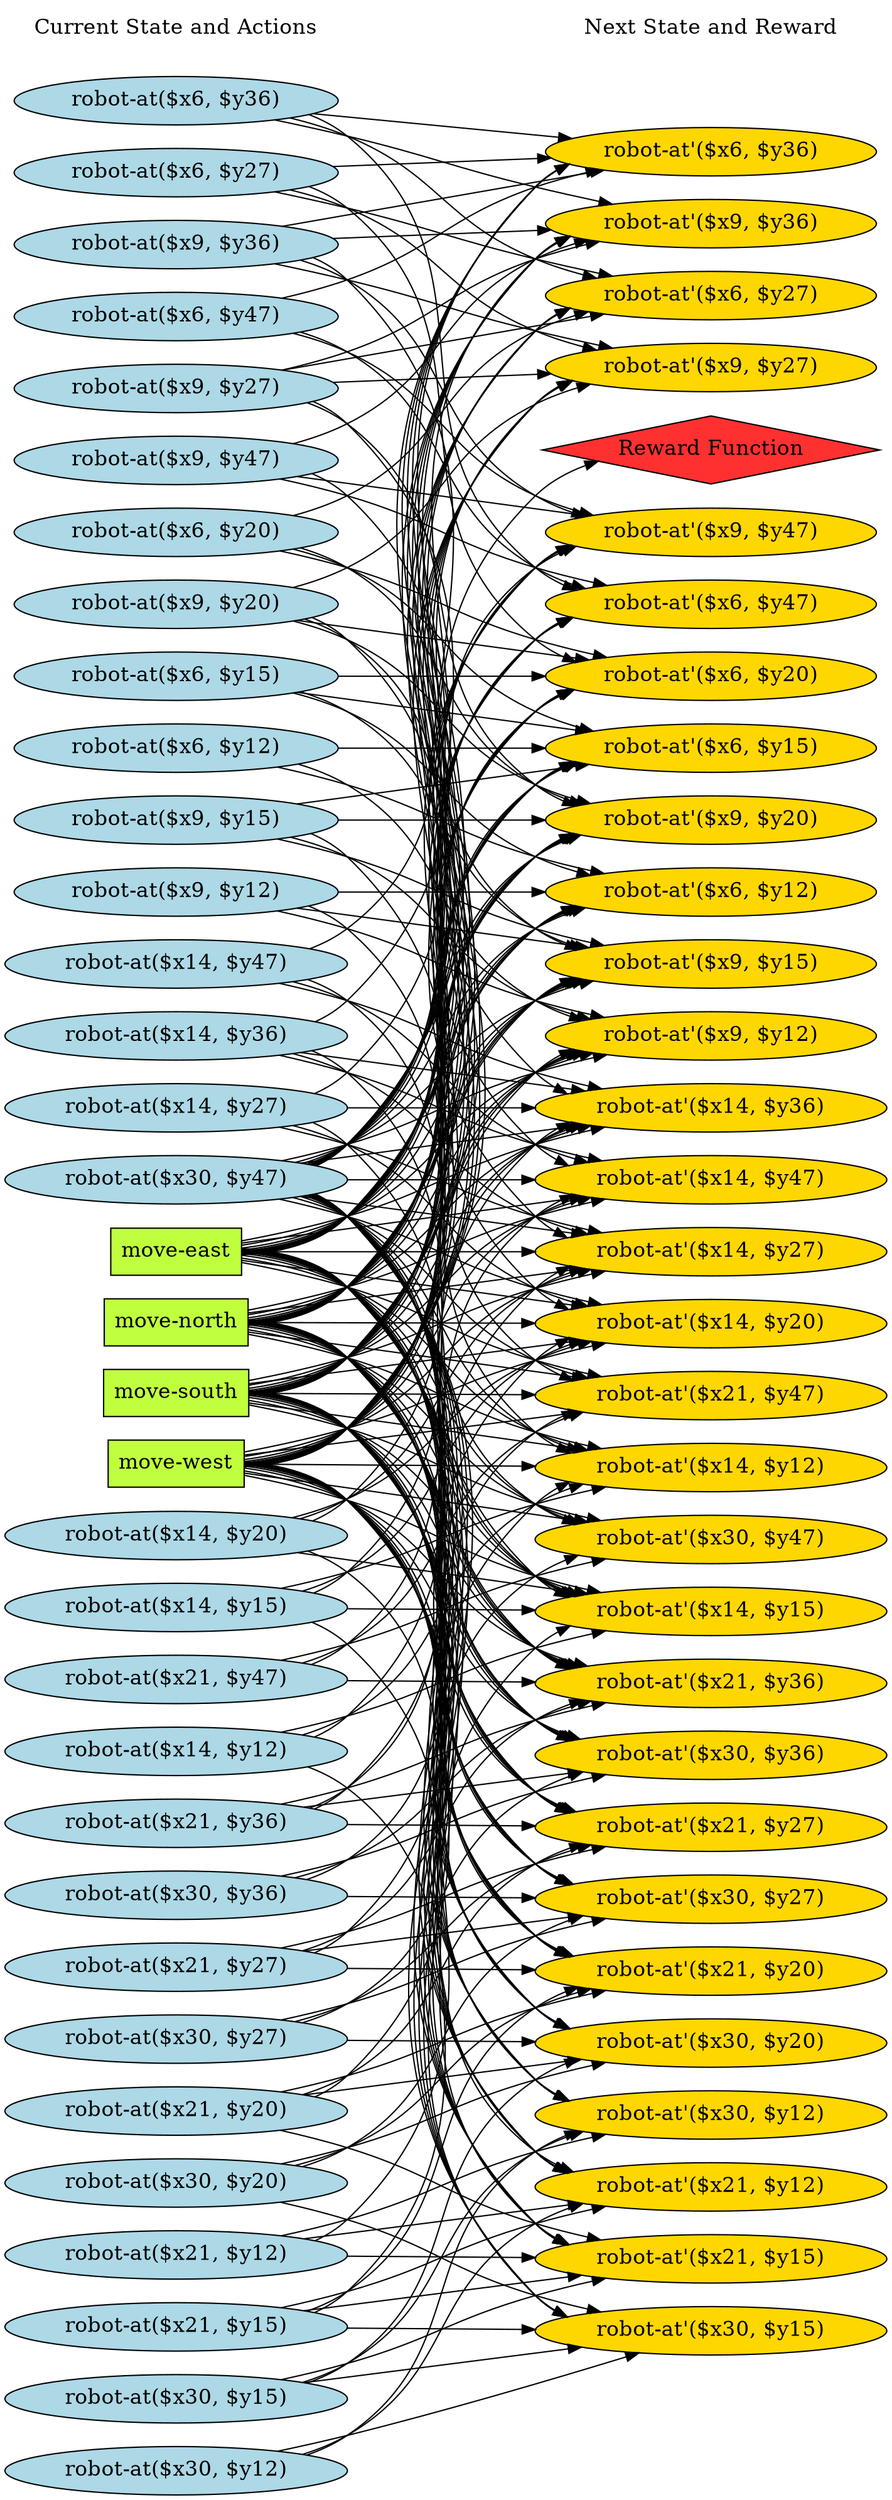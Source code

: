 digraph G {
	graph [bb="0,0,612.96,1900.4",
		fontname=Helvetica,
		fontsize=16,
		rankdir=LR,
		ranksep=2.00,
		ratio=auto,
		size=600
	];
	node [fontsize=16,
		label="\N"
	];
	{
		graph [rank=same];
		"robot-at($x14, $y27)"		 [color=black,
			fillcolor=lightblue,
			height=0.51069,
			pos="107.48,1058.4",
			shape=ellipse,
			style=filled,
			width=2.9856];
		"robot-at($x14, $y15)"		 [color=black,
			fillcolor=lightblue,
			height=0.51069,
			pos="107.48,678.38",
			shape=ellipse,
			style=filled,
			width=2.9856];
		"robot-at($x14, $y47)"		 [color=black,
			fillcolor=lightblue,
			height=0.51069,
			pos="107.48,1168.4",
			shape=ellipse,
			style=filled,
			width=2.9856];
		"robot-at($x30, $y47)"		 [color=black,
			fillcolor=lightblue,
			height=0.51069,
			pos="107.48,1003.4",
			shape=ellipse,
			style=filled,
			width=2.9856];
		"robot-at($x30, $y15)"		 [color=black,
			fillcolor=lightblue,
			height=0.51069,
			pos="107.48,73.385",
			shape=ellipse,
			style=filled,
			width=2.9856];
		"robot-at($x30, $y27)"		 [color=black,
			fillcolor=lightblue,
			height=0.51069,
			pos="107.48,348.38",
			shape=ellipse,
			style=filled,
			width=2.9856];
		"robot-at($x9, $y47)"		 [color=black,
			fillcolor=lightblue,
			height=0.51069,
			pos="107.48,1553.4",
			shape=ellipse,
			style=filled,
			width=2.8088];
		"move-east"		 [color=black,
			fillcolor=olivedrab1,
			height=0.5,
			pos="107.48,949.38",
			shape=box,
			style=filled,
			width=1.1389];
		"robot-at($x9, $y27)"		 [color=black,
			fillcolor=lightblue,
			height=0.51069,
			pos="107.48,1608.4",
			shape=ellipse,
			style=filled,
			width=2.8088];
		"robot-at($x9, $y15)"		 [color=black,
			fillcolor=lightblue,
			height=0.51069,
			pos="107.48,1278.4",
			shape=ellipse,
			style=filled,
			width=2.8088];
		"move-north"		 [color=black,
			fillcolor=olivedrab1,
			height=0.5,
			pos="107.48,895.38",
			shape=box,
			style=filled,
			width=1.2778];
		"robot-at($x6, $y47)"		 [color=black,
			fillcolor=lightblue,
			height=0.51069,
			pos="107.48,1663.4",
			shape=ellipse,
			style=filled,
			width=2.8088];
		"robot-at($x6, $y15)"		 [color=black,
			fillcolor=lightblue,
			height=0.51069,
			pos="107.48,1388.4",
			shape=ellipse,
			style=filled,
			width=2.8088];
		"robot-at($x6, $y27)"		 [color=black,
			fillcolor=lightblue,
			height=0.51069,
			pos="107.48,1773.4",
			shape=ellipse,
			style=filled,
			width=2.8088];
		"robot-at($x14, $y12)"		 [color=black,
			fillcolor=lightblue,
			height=0.51069,
			pos="107.48,568.38",
			shape=ellipse,
			style=filled,
			width=2.9856];
		"robot-at($x14, $y36)"		 [color=black,
			fillcolor=lightblue,
			height=0.51069,
			pos="107.48,1113.4",
			shape=ellipse,
			style=filled,
			width=2.9856];
		"robot-at($x30, $y20)"		 [color=black,
			fillcolor=lightblue,
			height=0.51069,
			pos="107.48,238.38",
			shape=ellipse,
			style=filled,
			width=2.9856];
		"robot-at($x21, $y12)"		 [color=black,
			fillcolor=lightblue,
			height=0.51069,
			pos="107.48,183.38",
			shape=ellipse,
			style=filled,
			width=2.9856];
		"robot-at($x21, $y36)"		 [color=black,
			fillcolor=lightblue,
			height=0.51069,
			pos="107.48,513.38",
			shape=ellipse,
			style=filled,
			width=2.9856];
		"robot-at($x30, $y12)"		 [color=black,
			fillcolor=lightblue,
			height=0.51069,
			pos="107.48,18.385",
			shape=ellipse,
			style=filled,
			width=2.9856];
		"robot-at($x14, $y20)"		 [color=black,
			fillcolor=lightblue,
			height=0.51069,
			pos="107.48,733.38",
			shape=ellipse,
			style=filled,
			width=2.9856];
		"robot-at($x30, $y36)"		 [color=black,
			fillcolor=lightblue,
			height=0.51069,
			pos="107.48,458.38",
			shape=ellipse,
			style=filled,
			width=2.9856];
		"robot-at($x21, $y20)"		 [color=black,
			fillcolor=lightblue,
			height=0.51069,
			pos="107.48,293.38",
			shape=ellipse,
			style=filled,
			width=2.9856];
		"robot-at($x9, $y36)"		 [color=black,
			fillcolor=lightblue,
			height=0.51069,
			pos="107.48,1718.4",
			shape=ellipse,
			style=filled,
			width=2.8088];
		"move-south"		 [color=black,
			fillcolor=olivedrab1,
			height=0.5,
			pos="107.48,841.38",
			shape=box,
			style=filled,
			width=1.2917];
		"robot-at($x9, $y20)"		 [color=black,
			fillcolor=lightblue,
			height=0.51069,
			pos="107.48,1443.4",
			shape=ellipse,
			style=filled,
			width=2.8088];
		"robot-at($x9, $y12)"		 [color=black,
			fillcolor=lightblue,
			height=0.51069,
			pos="107.48,1223.4",
			shape=ellipse,
			style=filled,
			width=2.8088];
		"robot-at($x21, $y15)"		 [color=black,
			fillcolor=lightblue,
			height=0.51069,
			pos="107.48,128.38",
			shape=ellipse,
			style=filled,
			width=2.9856];
		"robot-at($x21, $y27)"		 [color=black,
			fillcolor=lightblue,
			height=0.51069,
			pos="107.48,403.38",
			shape=ellipse,
			style=filled,
			width=2.9856];
		"robot-at($x21, $y47)"		 [color=black,
			fillcolor=lightblue,
			height=0.51069,
			pos="107.48,623.38",
			shape=ellipse,
			style=filled,
			width=2.9856];
		"Current State and Actions"		 [color=black,
			fillcolor=white,
			height=0.5,
			pos="107.48,1882.4",
			shape=plaintext,
			style=bold,
			width=2.5139];
		"move-west"		 [color=black,
			fillcolor=olivedrab1,
			height=0.5,
			pos="107.48,787.38",
			shape=box,
			style=filled,
			width=1.1944];
		"robot-at($x6, $y20)"		 [color=black,
			fillcolor=lightblue,
			height=0.51069,
			pos="107.48,1498.4",
			shape=ellipse,
			style=filled,
			width=2.8088];
		"robot-at($x6, $y12)"		 [color=black,
			fillcolor=lightblue,
			height=0.51069,
			pos="107.48,1333.4",
			shape=ellipse,
			style=filled,
			width=2.8088];
		"robot-at($x6, $y36)"		 [color=black,
			fillcolor=lightblue,
			height=0.51069,
			pos="107.48,1828.4",
			shape=ellipse,
			style=filled,
			width=2.8088];
	}
	{
		graph [rank=same];
		"robot-at'($x6, $y27)"		 [color=black,
			fillcolor=gold1,
			height=0.51069,
			pos="485.96,1677.4",
			shape=ellipse,
			style=filled,
			width=2.8677];
		"robot-at'($x14, $y47)"		 [color=black,
			fillcolor=gold1,
			height=0.51069,
			pos="485.96,1003.4",
			shape=ellipse,
			style=filled,
			width=3.0445];
		"robot-at'($x6, $y15)"		 [color=black,
			fillcolor=gold1,
			height=0.51069,
			pos="485.96,1333.4",
			shape=ellipse,
			style=filled,
			width=2.8677];
		"robot-at'($x14, $y15)"		 [color=black,
			fillcolor=gold1,
			height=0.51069,
			pos="485.96,673.38",
			shape=ellipse,
			style=filled,
			width=3.0445];
		"robot-at'($x6, $y47)"		 [color=black,
			fillcolor=gold1,
			height=0.51069,
			pos="485.96,1443.4",
			shape=ellipse,
			style=filled,
			width=2.8677];
		"robot-at'($x14, $y27)"		 [color=black,
			fillcolor=gold1,
			height=0.51069,
			pos="485.96,948.38",
			shape=ellipse,
			style=filled,
			width=3.0445];
		"robot-at'($x9, $y47)"		 [color=black,
			fillcolor=gold1,
			height=0.51069,
			pos="485.96,1498.4",
			shape=ellipse,
			style=filled,
			width=2.8677];
		"robot-at'($x9, $y15)"		 [color=black,
			fillcolor=gold1,
			height=0.51069,
			pos="485.96,1168.4",
			shape=ellipse,
			style=filled,
			width=2.8677];
		"Next State and Reward"		 [color=black,
			fillcolor=white,
			height=0.5,
			pos="485.96,1882.4",
			shape=plaintext,
			style=bold,
			width=2.25];
		"robot-at'($x9, $y27)"		 [color=black,
			fillcolor=gold1,
			height=0.51069,
			pos="485.96,1622.4",
			shape=ellipse,
			style=filled,
			width=2.8677];
		"Reward Function"		 [color=black,
			fillcolor=firebrick1,
			height=0.72222,
			pos="485.96,1560.4",
			shape=diamond,
			style=filled,
			width=3.5278];
		"robot-at'($x30, $y27)"		 [color=black,
			fillcolor=gold1,
			height=0.51069,
			pos="485.96,453.38",
			shape=ellipse,
			style=filled,
			width=3.0445];
		"robot-at'($x30, $y47)"		 [color=black,
			fillcolor=gold1,
			height=0.51069,
			pos="485.96,728.38",
			shape=ellipse,
			style=filled,
			width=3.0445];
		"robot-at'($x30, $y15)"		 [color=black,
			fillcolor=gold1,
			height=0.51069,
			pos="485.96,123.38",
			shape=ellipse,
			style=filled,
			width=3.0445];
		"robot-at'($x14, $y36)"		 [color=black,
			fillcolor=gold1,
			height=0.51069,
			pos="485.96,1058.4",
			shape=ellipse,
			style=filled,
			width=3.0445];
		"robot-at'($x6, $y36)"		 [color=black,
			fillcolor=gold1,
			height=0.51069,
			pos="485.96,1787.4",
			shape=ellipse,
			style=filled,
			width=2.8677];
		"robot-at'($x6, $y12)"		 [color=black,
			fillcolor=gold1,
			height=0.51069,
			pos="485.96,1223.4",
			shape=ellipse,
			style=filled,
			width=2.8677];
		"robot-at'($x6, $y20)"		 [color=black,
			fillcolor=gold1,
			height=0.51069,
			pos="485.96,1388.4",
			shape=ellipse,
			style=filled,
			width=2.8677];
		"robot-at'($x21, $y20)"		 [color=black,
			fillcolor=gold1,
			height=0.51069,
			pos="485.96,398.38",
			shape=ellipse,
			style=filled,
			width=3.0445];
		"robot-at'($x30, $y20)"		 [color=black,
			fillcolor=gold1,
			height=0.51069,
			pos="485.96,343.38",
			shape=ellipse,
			style=filled,
			width=3.0445];
		"robot-at'($x14, $y20)"		 [color=black,
			fillcolor=gold1,
			height=0.51069,
			pos="485.96,893.38",
			shape=ellipse,
			style=filled,
			width=3.0445];
		"robot-at'($x14, $y12)"		 [color=black,
			fillcolor=gold1,
			height=0.51069,
			pos="485.96,783.38",
			shape=ellipse,
			style=filled,
			width=3.0445];
		"robot-at'($x21, $y36)"		 [color=black,
			fillcolor=gold1,
			height=0.51069,
			pos="485.96,618.38",
			shape=ellipse,
			style=filled,
			width=3.0445];
		"robot-at'($x30, $y12)"		 [color=black,
			fillcolor=gold1,
			height=0.51069,
			pos="485.96,288.38",
			shape=ellipse,
			style=filled,
			width=3.0445];
		"robot-at'($x21, $y12)"		 [color=black,
			fillcolor=gold1,
			height=0.51069,
			pos="485.96,233.38",
			shape=ellipse,
			style=filled,
			width=3.0445];
		"robot-at'($x30, $y36)"		 [color=black,
			fillcolor=gold1,
			height=0.51069,
			pos="485.96,563.38",
			shape=ellipse,
			style=filled,
			width=3.0445];
		"robot-at'($x21, $y27)"		 [color=black,
			fillcolor=gold1,
			height=0.51069,
			pos="485.96,508.38",
			shape=ellipse,
			style=filled,
			width=3.0445];
		"robot-at'($x21, $y15)"		 [color=black,
			fillcolor=gold1,
			height=0.51069,
			pos="485.96,178.38",
			shape=ellipse,
			style=filled,
			width=3.0445];
		"robot-at'($x21, $y47)"		 [color=black,
			fillcolor=gold1,
			height=0.51069,
			pos="485.96,838.38",
			shape=ellipse,
			style=filled,
			width=3.0445];
		"robot-at'($x9, $y12)"		 [color=black,
			fillcolor=gold1,
			height=0.51069,
			pos="485.96,1113.4",
			shape=ellipse,
			style=filled,
			width=2.8677];
		"robot-at'($x9, $y20)"		 [color=black,
			fillcolor=gold1,
			height=0.51069,
			pos="485.96,1278.4",
			shape=ellipse,
			style=filled,
			width=2.8677];
		"robot-at'($x9, $y36)"		 [color=black,
			fillcolor=gold1,
			height=0.51069,
			pos="485.96,1732.4",
			shape=ellipse,
			style=filled,
			width=2.8677];
	}
	"robot-at($x14, $y27)" -> "robot-at'($x14, $y27)"	 [color=black,
		pos="e,414.2,962.28 169.88,1043.4 184.72,1039.4 200.48,1035 214.96,1030.4 280.1,1009.7 293.44,995.85 358.96,976.38 373.5,972.07 389.15,\
968.08 404.32,964.54",
		style=solid];
	"robot-at($x14, $y27)" -> "robot-at'($x9, $y27)"	 [color=black,
		pos="e,392.1,1614.7 190.32,1070.2 199.43,1074.2 207.94,1079.5 214.96,1086.4 382.74,1251.1 187.44,1434.6 358.96,1595.4 365.93,1601.9 374.07,\
1607 382.81,1611",
		style=solid];
	"robot-at($x14, $y27)" -> "robot-at'($x14, $y36)"	 [color=black,
		pos="e,376.04,1058.4 215.11,1058.4 262.1,1058.4 317.5,1058.4 365.84,1058.4",
		style=solid];
	"robot-at($x14, $y27)" -> "robot-at'($x14, $y20)"	 [color=black,
		pos="e,404.62,905.82 177.78,1044.4 190.47,1040.6 203.36,1036 214.96,1030.4 287.15,995.29 286.11,955.09 358.96,921.38 370.19,916.19 382.45,\
911.93 394.75,908.45",
		style=solid];
	"robot-at($x14, $y27)" -> "robot-at'($x21, $y27)"	 [color=black,
		pos="e,390.54,517.48 190,1046.6 199.22,1042.6 207.84,1037.3 214.96,1030.4 378.8,870.83 192.08,692.76 358.96,536.38 365.49,530.26 373.06,\
525.37 381.17,521.47",
		style=solid];
	"robot-at($x14, $y15)" -> "robot-at'($x14, $y15)"	 [color=black,
		pos="e,376.56,674.82 214.85,676.97 262.05,676.35 317.78,675.61 366.32,674.96",
		style=solid];
	"robot-at($x14, $y15)" -> "robot-at'($x9, $y15)"	 [color=black,
		pos="e,393.71,1160 189.49,690.32 198.85,694.29 207.64,699.52 214.96,706.38 363.14,845.48 208.14,1004.2 358.96,1140.4 366.38,1147.1 375.04,\
1152.3 384.29,1156.3",
		style=solid];
	"robot-at($x14, $y15)" -> "robot-at'($x14, $y20)"	 [color=black,
		pos="e,399.57,881.93 182.08,691.74 193.55,695.49 204.91,700.28 214.96,706.38 296.44,755.89 276.54,817.45 358.96,865.38 368.55,870.96 \
379.14,875.43 389.99,879.01",
		style=solid];
	"robot-at($x14, $y15)" -> "robot-at'($x14, $y12)"	 [color=black,
		pos="e,414.97,769.26 168.94,693.49 184.03,697.48 200.14,701.92 214.96,706.38 279.69,725.88 293.87,737.14 358.96,755.38 373.74,759.53 \
389.63,763.46 404.98,766.99",
		style=solid];
	"robot-at($x14, $y15)" -> "robot-at'($x21, $y15)"	 [color=black,
		pos="e,391.09,187.61 189.54,666.5 198.89,662.52 207.67,657.28 214.96,650.38 365.74,507.89 205.47,345.95 358.96,206.38 365.72,200.24 373.52,\
195.34 381.86,191.45",
		style=solid];
	"robot-at($x14, $y47)" -> "robot-at'($x14, $y47)"	 [color=black,
		pos="e,404.62,1015.8 177.78,1154.4 190.47,1150.6 203.36,1146 214.96,1140.4 287.15,1105.3 286.11,1065.1 358.96,1031.4 370.19,1026.2 382.45,\
1021.9 394.75,1018.4",
		style=solid];
	"robot-at($x14, $y47)" -> "robot-at'($x9, $y47)"	 [color=black,
		pos="e,396.57,1489.1 186.84,1180.9 196.95,1184.7 206.66,1189.8 214.96,1196.4 322.62,1282 249.68,1386.8 358.96,1470.4 367.32,1476.8 376.86,\
1481.8 386.86,1485.7",
		style=solid];
	"robot-at($x14, $y47)" -> "robot-at'($x14, $y36)"	 [color=black,
		pos="e,414.2,1072.3 169.88,1153.4 184.72,1149.4 200.48,1145 214.96,1140.4 280.1,1119.7 293.44,1105.8 358.96,1086.4 373.5,1082.1 389.15,\
1078.1 404.32,1074.5",
		style=solid];
	"robot-at($x14, $y47)" -> "robot-at'($x21, $y47)"	 [color=black,
		pos="e,393.96,848.56 186.84,1155.9 196.95,1152 206.66,1147 214.96,1140.4 322.62,1054.7 249.68,949.95 358.96,866.38 366.62,860.53 375.27,\
855.85 384.36,852.11",
		style=solid];
	"robot-at($x30, $y47)" -> "robot-at'($x6, $y27)"	 [color=black,
		pos="e,392.33,1669.6 190.89,1015 199.85,1019.1 208.17,1024.4 214.96,1031.4 411.55,1233.6 158.52,1451 358.96,1649.4 365.88,1656.2 374.07,\
1661.6 382.91,1665.7",
		style=solid];
	"robot-at($x30, $y47)" -> "robot-at'($x14, $y47)"	 [color=black,
		pos="e,376.04,1003.4 215.11,1003.4 262.1,1003.4 317.5,1003.4 365.84,1003.4",
		style=solid];
	"robot-at($x30, $y47)" -> "robot-at'($x6, $y15)"	 [color=black,
		pos="e,396.57,1324.1 186.84,1015.9 196.95,1019.7 206.66,1024.8 214.96,1031.4 322.62,1117 249.68,1221.8 358.96,1305.4 367.32,1311.8 376.86,\
1316.8 386.86,1320.7",
		style=solid];
	"robot-at($x30, $y47)" -> "robot-at'($x14, $y15)"	 [color=black,
		pos="e,393.95,683.54 188.19,991.19 197.82,987.48 207.03,982.65 214.96,976.38 323.24,890.89 249.43,785.27 358.96,701.38 366.62,695.52 \
375.26,690.84 384.35,687.1",
		style=solid];
	"robot-at($x30, $y47)" -> "robot-at'($x6, $y47)"	 [color=black,
		pos="e,394.33,1434.8 188.98,1015.5 198.47,1019.4 207.44,1024.6 214.96,1031.4 350.23,1153.6 221.37,1295.8 358.96,1415.4 366.57,1422 375.4,\
1427.2 384.78,1431.2",
		style=solid];
	"robot-at($x30, $y47)" -> "robot-at'($x14, $y27)"	 [color=black,
		pos="e,402.58,960.42 189.71,991.52 249.29,982.81 330.3,970.98 392.39,961.91",
		style=solid];
	"robot-at($x30, $y47)" -> "robot-at'($x9, $y47)"	 [color=black,
		pos="e,393.68,1490 189.51,1015.3 198.87,1019.3 207.66,1024.5 214.96,1031.4 364.43,1172.2 206.81,1332.5 358.96,1470.4 366.37,1477.1 375.03,\
1482.3 384.27,1486.4",
		style=solid];
	"robot-at($x30, $y47)" -> "robot-at'($x9, $y15)"	 [color=black,
		pos="e,406.95,1156.5 177.78,1017.4 190.47,1021.1 203.36,1025.7 214.96,1031.4 287.15,1066.5 286.11,1106.7 358.96,1140.4 370.87,1145.9 \
383.93,1150.4 396.98,1153.9",
		style=solid];
	"robot-at($x30, $y47)" -> "robot-at'($x9, $y27)"	 [color=black,
		pos="e,391.58,1614.8 190.49,1015.1 199.57,1019.1 208.02,1024.4 214.96,1031.4 397.24,1215 172.5,1416 358.96,1595.4 365.71,1601.9 373.62,\
1607 382.13,1610.9",
		style=solid];
	"robot-at($x30, $y47)" -> "Reward Function"	 [pos="e,404.55,1551 190,1015.2 199.22,1019.2 207.84,1024.5 214.96,1031.4 378.8,1190.9 196.23,1364.7 358.96,1525.4 368.97,1535.3 381.52,\
1542.4 394.78,1547.6"];
	"robot-at($x30, $y47)" -> "robot-at'($x30, $y27)"	 [color=black,
		pos="e,390.54,462.47 191.3,991.82 200.02,987.97 208.17,982.94 214.96,976.38 379.76,817.21 191.81,638.09 358.96,481.38 365.49,475.26 373.06,\
470.37 381.17,466.47",
		style=solid];
	"robot-at($x30, $y47)" -> "robot-at'($x30, $y47)"	 [color=black,
		pos="e,395.93,739.04 186.54,990.86 196.64,987.2 206.42,982.48 214.96,976.38 310.09,908.51 262.84,822.85 358.96,756.38 367.25,750.65 376.53,\
746.07 386.18,742.41",
		style=solid];
	"robot-at($x30, $y47)" -> "robot-at'($x30, $y15)"	 [color=black,
		pos="e,388.71,131.95 192.81,992.17 201.1,988.24 208.74,983.1 214.96,976.38 468.03,703.44 101.87,420.54 358.96,151.38 364.91,145.15 371.92,\
140.16 379.53,136.18",
		style=solid];
	"robot-at($x30, $y47)" -> "robot-at'($x14, $y36)"	 [color=black,
		pos="e,402.58,1046.3 189.71,1015.3 249.29,1024 330.3,1035.8 392.39,1044.9",
		style=solid];
	"robot-at($x30, $y47)" -> "robot-at'($x6, $y36)"	 [color=black,
		pos="e,391.73,1779.7 191.38,1014.9 200.2,1019 208.35,1024.4 214.96,1031.4 440.86,1271.7 128.48,1523.5 358.96,1759.4 365.7,1766.3 373.74,\
1771.7 382.44,1775.8",
		style=solid];
	"robot-at($x30, $y47)" -> "robot-at'($x6, $y12)"	 [color=black,
		pos="e,401.79,1212.7 182.16,1016.6 193.62,1020.4 204.96,1025.2 214.96,1031.4 297.47,1082.4 275.49,1146 358.96,1195.4 369.13,1201.4 380.46,\
1206.1 392.03,1209.8",
		style=solid];
	"robot-at($x30, $y47)" -> "robot-at'($x6, $y20)"	 [color=black,
		pos="e,395.39,1379.5 188.1,1015.6 197.84,1019.5 207.12,1024.7 214.96,1031.4 336.25,1135.1 235.7,1259 358.96,1360.4 366.96,1367 376.18,\
1372.1 385.92,1376.1",
		style=solid];
	"robot-at($x30, $y47)" -> "robot-at'($x21, $y20)"	 [color=black,
		pos="e,390.01,407.37 191.74,991.88 200.33,988.02 208.33,982.97 214.96,976.38 394.32,798.4 176.98,601.69 358.96,426.38 365.35,420.23 372.78,\
415.31 380.77,411.39",
		style=solid];
	"robot-at($x30, $y47)" -> "robot-at'($x30, $y20)"	 [color=black,
		pos="e,389.52,352.31 192.15,991.91 200.61,988.03 208.47,982.97 214.96,976.38 408.97,779.51 162.06,565.36 358.96,371.38 365.16,365.28 \
372.37,360.38 380.15,356.47",
		style=solid];
	"robot-at($x30, $y47)" -> "robot-at'($x14, $y20)"	 [color=black,
		pos="e,413.85,907.28 171.88,988.6 186.14,984.92 201.14,980.76 214.96,976.38 280.28,955.71 293.35,941.09 358.96,921.38 373.4,917.05 388.95,\
913.06 404.03,909.53",
		style=solid];
	"robot-at($x30, $y47)" -> "robot-at'($x14, $y12)"	 [color=black,
		pos="e,399.12,794.74 183.85,990.4 194.73,986.8 205.45,982.22 214.96,976.38 297.9,925.44 275.28,861.09 358.96,811.38 368.33,805.82 378.68,\
801.36 389.31,797.79",
		style=solid];
	"robot-at($x30, $y47)" -> "robot-at'($x21, $y36)"	 [color=black,
		pos="e,392.79,628.12 189.43,991.39 198.69,987.63 207.47,982.74 214.96,976.38 336.96,872.83 235.44,748.12 358.96,646.38 366.28,640.36 \
374.62,635.56 383.44,631.74",
		style=solid];
	"robot-at($x30, $y47)" -> "robot-at'($x30, $y12)"	 [color=black,
		pos="e,389.37,297.16 192.27,992.03 200.72,988.13 208.53,983.03 214.96,976.38 423.67,760.56 147.07,529.09 358.96,316.38 365.1,310.22 372.27,\
305.29 380.02,301.34",
		style=solid];
	"robot-at($x30, $y47)" -> "robot-at'($x21, $y12)"	 [color=black,
		pos="e,389.24,242.03 192.64,992.01 200.96,988.11 208.65,983.02 214.96,976.38 438.42,741.56 132.04,492.87 358.96,261.38 365.05,255.17 \
372.19,250.2 379.92,246.24",
		style=solid];
	"robot-at($x30, $y47)" -> "robot-at'($x30, $y36)"	 [color=black,
		pos="e,391.75,572.87 190.3,991.55 199.3,987.75 207.79,982.81 214.96,976.38 351.02,854.47 221.11,711.27 358.96,591.38 365.91,585.34 373.89,\
580.51 382.37,576.67",
		style=solid];
	"robot-at($x30, $y47)" -> "robot-at'($x21, $y27)"	 [color=black,
		pos="e,391.11,517.63 190.83,991.72 199.68,987.89 207.99,982.89 214.96,976.38 365.31,835.92 206.54,674.61 358.96,536.38 365.73,530.25 \
373.53,525.36 381.87,521.47",
		style=solid];
	"robot-at($x30, $y47)" -> "robot-at'($x21, $y15)"	 [color=black,
		pos="e,388.81,187.05 192.73,992.1 201.04,988.18 208.7,983.06 214.96,976.38 453.21,722.52 116.97,456.69 358.96,206.38 364.95,200.19 371.98,\
195.22 379.61,191.26",
		style=solid];
	"robot-at($x30, $y47)" -> "robot-at'($x21, $y47)"	 [color=black,
		pos="e,404.59,850.77 179.5,989.65 191.63,986.11 203.89,981.74 214.96,976.38 287.47,941.33 285.94,900.36 358.96,866.38 370.18,861.16 382.43,\
856.89 394.73,853.4",
		style=solid];
	"robot-at($x30, $y47)" -> "robot-at'($x9, $y12)"	 [color=black,
		pos="e,415.85,1099.9 169.88,1018.4 184.72,1022.3 200.48,1026.8 214.96,1031.4 280.1,1052.1 293.44,1065.9 358.96,1085.4 373.94,1089.8 390.1,\
1093.9 405.7,1097.6",
		style=solid];
	"robot-at($x30, $y47)" -> "robot-at'($x9, $y20)"	 [color=black,
		pos="e,398.57,1268.5 185.16,1016.2 195.75,1020 206.04,1025 214.96,1031.4 309.56,1099.4 263.08,1184.2 358.96,1250.4 368,1256.6 378.19,\
1261.5 388.77,1265.3",
		style=solid];
	"robot-at($x30, $y47)" -> "robot-at'($x9, $y36)"	 [color=black,
		pos="e,391.86,1724.6 191.28,1015 200.12,1019.1 208.29,1024.4 214.96,1031.4 426.18,1252.6 143.52,1487.2 358.96,1704.4 365.75,1711.2 373.83,\
1716.6 382.55,1720.7",
		style=solid];
	"robot-at($x30, $y15)" -> "robot-at'($x30, $y15)"	 [color=black,
		pos="e,399.45,112.03 192.97,84.606 251.29,92.352 328.94,102.66 389.5,110.71",
		style=solid];
	"robot-at($x30, $y15)" -> "robot-at'($x30, $y20)"	 [color=black,
		pos="e,396.34,332.7 184.82,86.199 195.52,90.014 205.92,94.963 214.96,101.38 308.41,167.79 264.25,250.79 358.96,315.38 367.45,321.17 376.94,\
325.79 386.8,329.46",
		style=solid];
	"robot-at($x30, $y15)" -> "robot-at'($x30, $y12)"	 [color=black,
		pos="e,399.57,276.93 182.08,86.742 193.55,90.493 204.91,95.28 214.96,101.38 296.44,150.89 276.54,212.45 358.96,260.38 368.55,265.96 379.14,\
270.43 389.99,274.01",
		style=solid];
	"robot-at($x30, $y15)" -> "robot-at'($x21, $y15)"	 [color=black,
		pos="e,414.97,164.26 168.94,88.489 184.03,92.477 200.14,96.919 214.96,101.38 279.69,120.88 293.87,132.14 358.96,150.38 373.74,154.53 \
389.63,158.46 404.98,161.99",
		style=solid];
	"robot-at($x30, $y27)" -> "robot-at'($x30, $y27)"	 [color=black,
		pos="e,414.97,439.26 168.94,363.49 184.03,367.48 200.14,371.92 214.96,376.38 279.69,395.88 293.87,407.14 358.96,425.38 373.74,429.53 \
389.63,433.46 404.98,436.99",
		style=solid];
	"robot-at($x30, $y27)" -> "robot-at'($x30, $y20)"	 [color=black,
		pos="e,376.56,344.82 214.85,346.97 262.05,346.35 317.78,345.61 366.32,344.96",
		style=solid];
	"robot-at($x30, $y27)" -> "robot-at'($x30, $y36)"	 [color=black,
		pos="e,399.57,551.93 182.08,361.74 193.55,365.49 204.91,370.28 214.96,376.38 296.44,425.89 276.54,487.45 358.96,535.38 368.55,540.96 \
379.14,545.43 389.99,549.01",
		style=solid];
	"robot-at($x30, $y27)" -> "robot-at'($x21, $y27)"	 [color=black,
		pos="e,405.4,495.86 177.12,362.44 189.99,366.19 203.12,370.79 214.96,376.38 286.34,410.1 286.94,448.04 358.96,480.38 370.41,485.53 382.89,\
489.76 395.39,493.24",
		style=solid];
	"robot-at($x9, $y47)" -> "robot-at'($x14, $y47)"	 [color=black,
		pos="e,390.54,1012.5 188.4,1542.3 198.22,1538.2 207.43,1532.7 214.96,1525.4 378.8,1365.8 192.08,1187.8 358.96,1031.4 365.49,1025.3 373.06,\
1020.4 381.17,1016.5",
		style=solid];
	"robot-at($x9, $y47)" -> "robot-at'($x6, $y47)"	 [color=black,
		pos="e,415.85,1456.9 168.76,1538.7 183.93,1534.7 200.11,1530.1 214.96,1525.4 280.1,1504.7 293.44,1490.8 358.96,1471.4 373.94,1466.9 390.1,\
1462.8 405.7,1459.2",
		style=solid];
	"robot-at($x9, $y47)" -> "robot-at'($x9, $y47)"	 [color=black,
		pos="e,405.63,1510 186.94,1541.9 247.8,1533 332.18,1520.7 395.63,1511.4",
		style=solid];
	"robot-at($x9, $y47)" -> "robot-at'($x9, $y36)"	 [color=black,
		pos="e,405.3,1720.9 177.5,1566.7 190.34,1570.5 203.36,1575.3 214.96,1581.4 289.54,1620.4 283.64,1666.8 358.96,1704.4 370.39,1710.1 382.97,\
1714.6 395.62,1718.3",
		style=solid];
	"move-east" -> "robot-at'($x6, $y27)"	 [color=black,
		pos="e,391.86,1669.6 148.5,949.64 170.99,951.95 197.89,958.67 214.96,976.38 427.15,1196.7 143.52,1432.2 358.96,1649.4 365.75,1656.2 373.83,\
1661.6 382.55,1665.7",
		style=solid];
	"move-east" -> "robot-at'($x14, $y47)"	 [color=black,
		pos="e,401.98,991.48 148.77,955.16 206.32,963.42 313.7,978.82 391.66,990",
		style=solid];
	"move-east" -> "robot-at'($x6, $y15)"	 [color=black,
		pos="e,395.39,1324.5 148.53,951.14 170.34,954.01 196.56,960.78 214.96,976.38 336.7,1079.6 235.7,1204 358.96,1305.4 366.96,1312 376.18,\
1317.1 385.92,1321.1",
		style=solid];
	"move-east" -> "robot-at'($x14, $y15)"	 [color=black,
		pos="e,395.91,684.02 148.62,946.26 169.94,942.96 195.65,936.2 214.96,922.38 310.32,854.19 262.6,768.16 358.96,701.38 367.25,695.64 376.52,\
691.05 386.16,687.39",
		style=solid];
	"move-east" -> "robot-at'($x6, $y47)"	 [color=black,
		pos="e,393.68,1435 148.6,950.42 170.7,953.03 197.19,959.79 214.96,976.38 365.05,1116.5 206.81,1277.5 358.96,1415.4 366.37,1422.1 375.03,\
1427.3 384.27,1431.4",
		style=solid];
	"move-east" -> "robot-at'($x14, $y27)"	 [color=black,
		pos="e,375.98,948.67 148.77,949.28 200.13,949.14 291.19,948.9 365.6,948.7",
		style=solid];
	"move-east" -> "robot-at'($x9, $y47)"	 [color=black,
		pos="e,393.09,1490.2 148.55,950.17 170.78,952.68 197.4,959.43 214.96,976.38 379.5,1135.2 192.08,1314 358.96,1470.4 366.12,1477.1 374.52,\
1482.3 383.52,1486.4",
		style=solid];
	"move-east" -> "robot-at'($x9, $y15)"	 [color=black,
		pos="e,401.79,1157.7 148.64,953.76 169.59,957.43 194.95,964.14 214.96,976.38 297.69,1027 275.49,1091 358.96,1140.4 369.13,1146.4 380.46,\
1151.1 392.03,1154.8",
		style=solid];
	"move-east" -> "robot-at'($x9, $y27)"	 [color=black,
		pos="e,391.09,1614.9 148.64,949.78 171.04,952.15 197.8,958.89 214.96,976.38 412.7,1178.1 157.5,1397.4 358.96,1595.4 365.58,1601.9 373.37,\
1607 381.76,1611",
		style=solid];
	"move-east" -> "robot-at'($x30, $y27)"	 [color=black,
		pos="e,391.11,462.63 148.61,948.36 170.72,945.75 197.2,938.99 214.96,922.38 365.58,781.58 206.27,619.94 358.96,481.38 365.72,475.25 373.53,\
470.35 381.87,466.46",
		style=solid];
	"move-east" -> "robot-at'($x30, $y47)"	 [color=black,
		pos="e,399.11,739.71 148.67,945.06 169.63,941.41 194.99,934.69 214.96,922.38 298.11,871.14 275.06,806.39 358.96,756.38 368.32,750.81 \
378.67,746.34 389.29,742.76",
		style=solid];
	"move-east" -> "robot-at'($x30, $y15)"	 [color=black,
		pos="e,388.81,132.05 148.67,949.29 171.22,947.04 198.13,940.33 214.96,922.38 453.48,668.17 116.7,402.03 358.96,151.38 364.95,145.19 371.98,\
140.22 379.61,136.26",
		style=solid];
	"move-east" -> "robot-at'($x14, $y36)"	 [color=black,
		pos="e,414.2,1044.5 148.72,958.48 168.77,963.29 193.3,969.6 214.96,976.38 280.19,996.82 293.44,1010.9 358.96,1030.4 373.5,1034.7 389.15,\
1038.7 404.32,1042.2",
		style=solid];
	"move-east" -> "robot-at'($x6, $y36)"	 [color=black,
		pos="e,391.62,1779.8 148.69,949.46 171.25,951.7 198.15,958.42 214.96,976.38 456.71,1234.8 113.41,1504.6 358.96,1759.4 365.65,1766.3 373.66,\
1771.7 382.35,1775.9",
		style=solid];
	"move-east" -> "robot-at'($x6, $y12)"	 [color=black,
		pos="e,398.57,1213.5 148.59,952.54 169.91,955.85 195.62,962.61 214.96,976.38 309.85,1043.9 263.08,1129.2 358.96,1195.4 368,1201.6 378.19,\
1206.5 388.77,1210.3",
		style=solid];
	"move-east" -> "robot-at'($x6, $y20)"	 [color=black,
		pos="e,394.33,1379.8 148.6,950.74 170.57,953.46 196.91,960.23 214.96,976.38 350.76,1098 221.37,1240.8 358.96,1360.4 366.57,1367 375.4,\
1372.2 384.78,1376.2",
		style=solid];
	"move-east" -> "robot-at'($x21, $y20)"	 [color=black,
		pos="e,390.53,407.47 148.55,948.61 170.79,946.1 197.41,939.35 214.96,922.38 380.03,762.87 191.55,583.43 358.96,426.38 365.49,420.26 373.05,\
415.36 381.17,411.46",
		style=solid];
	"move-east" -> "robot-at'($x30, $y20)"	 [color=black,
		pos="e,390.01,352.37 148.73,948.78 171.02,946.33 197.64,939.58 214.96,922.38 394.59,744.06 176.71,547.03 358.96,371.38 365.35,365.23 \
372.78,360.3 380.77,356.38",
		style=solid];
	"move-east" -> "robot-at'($x14, $y20)"	 [color=black,
		pos="e,403.46,905.51 148.77,943.39 206.68,934.78 315.06,918.66 393.13,907.04",
		style=solid];
	"move-east" -> "robot-at'($x14, $y12)"	 [color=black,
		pos="e,404.57,795.72 148.52,943.25 169.08,939.11 194.12,932.52 214.96,922.38 287.63,887.05 285.77,845.63 358.96,811.38 370.17,806.14 \
382.41,801.85 394.71,798.36",
		style=solid];
	"move-east" -> "robot-at'($x21, $y36)"	 [color=black,
		pos="e,393.94,628.53 148.64,947.06 170.23,944.01 196.19,937.23 214.96,922.38 323.48,836.56 249.18,730.59 358.96,646.38 366.61,640.51 \
375.26,635.83 384.34,632.09",
		style=solid];
	"move-east" -> "robot-at'($x30, $y12)"	 [color=black,
		pos="e,389.51,297.31 148.61,948.96 171,946.58 197.76,939.84 214.96,922.38 409.23,725.17 161.78,510.7 358.96,316.38 365.16,310.28 372.37,\
305.38 380.15,301.47",
		style=solid];
	"move-east" -> "robot-at'($x21, $y12)"	 [color=black,
		pos="e,389.36,242.16 148.73,949.08 171.17,946.74 197.93,940 214.96,922.38 423.94,706.21 146.8,474.43 358.96,261.38 365.1,255.22 372.27,\
250.28 380.02,246.34",
		style=solid];
	"move-east" -> "robot-at'($x30, $y36)"	 [color=black,
		pos="e,392.78,573.11 148.54,947.64 170.36,944.78 196.58,938.01 214.96,922.38 337.21,818.5 235.18,693.45 358.96,591.38 366.27,585.35 374.61,\
580.55 383.44,576.74",
		style=solid];
	"move-east" -> "robot-at'($x21, $y27)"	 [color=black,
		pos="e,391.74,517.87 148.61,948.04 170.58,945.33 196.93,938.56 214.96,922.38 351.28,800.14 220.84,656.6 358.96,536.38 365.91,530.33 373.88,\
525.51 382.36,521.66",
		style=solid];
	"move-east" -> "robot-at'($x21, $y15)"	 [color=black,
		pos="e,388.92,187.15 148.58,949.2 171.1,946.93 198,940.21 214.96,922.38 438.69,687.21 131.77,438.21 358.96,206.38 364.99,200.23 372.05,\
195.29 379.7,191.35",
		style=solid];
	"move-east" -> "robot-at'($x21, $y47)"	 [color=black,
		pos="e,413.5,852.28 148.5,940.46 168.61,935.67 193.25,929.33 214.96,922.38 280.36,901.46 293.25,886.34 358.96,866.38 373.3,862.03 388.74,\
858.04 403.73,854.53",
		style=solid];
	"move-east" -> "robot-at'($x9, $y12)"	 [color=black,
		pos="e,406.95,1101.5 148.73,955.65 169.24,959.81 194.16,966.39 214.96,976.38 287.3,1011.2 286.11,1051.7 358.96,1085.4 370.87,1090.9 383.93,\
1095.4 396.98,1098.9",
		style=solid];
	"move-east" -> "robot-at'($x9, $y20)"	 [color=black,
		pos="e,396.57,1269.1 148.63,951.73 170.21,954.79 196.16,961.57 214.96,976.38 322.99,1061.6 249.68,1166.8 358.96,1250.4 367.32,1256.8 \
376.86,1261.8 386.86,1265.7",
		style=solid];
	"move-east" -> "robot-at'($x9, $y36)"	 [color=black,
		pos="e,391.73,1724.7 148.6,949.55 171.13,951.82 198.03,958.53 214.96,976.38 441.91,1215.7 128.48,1468.5 358.96,1704.4 365.7,1711.3 373.74,\
1716.7 382.44,1720.8",
		style=solid];
	"robot-at($x9, $y27)" -> "robot-at'($x6, $y27)"	 [color=black,
		pos="e,413.18,1664.2 179.29,1621.4 242.91,1633 336.32,1650.1 403.12,1662.4",
		style=solid];
	"robot-at($x9, $y27)" -> "robot-at'($x14, $y27)"	 [color=black,
		pos="e,389.52,957.31 189.01,1597.5 198.67,1593.4 207.68,1587.8 214.96,1580.4 407.83,1383 162.33,1170 358.96,976.38 365.16,970.28 372.37,\
965.39 380.15,961.47",
		style=solid];
	"robot-at($x9, $y27)" -> "robot-at'($x9, $y27)"	 [color=black,
		pos="e,384.82,1618.7 206.9,1612 258.38,1614 321.56,1616.3 374.68,1618.3",
		style=solid];
	"robot-at($x9, $y27)" -> "robot-at'($x9, $y20)"	 [color=black,
		pos="e,396.57,1287.7 185.2,1596.5 195.9,1592.6 206.21,1587.3 214.96,1580.4 322.62,1494.7 249.68,1389.9 358.96,1306.4 367.32,1300 376.86,\
1295 386.86,1291.1",
		style=solid];
	"robot-at($x9, $y27)" -> "robot-at'($x9, $y36)"	 [color=black,
		pos="e,412.89,1719.3 171.01,1622.8 185.59,1626.7 200.95,1631.3 214.96,1636.4 281.47,1660.6 292,1681.5 358.96,1704.4 372.91,1709.2 388.02,\
1713.3 402.76,1716.9",
		style=solid];
	"robot-at($x9, $y15)" -> "robot-at'($x6, $y15)"	 [color=black,
		pos="e,405.63,1321.8 186.94,1289.8 247.8,1298.7 332.18,1311.1 395.63,1320.3",
		style=solid];
	"robot-at($x9, $y15)" -> "robot-at'($x14, $y15)"	 [color=black,
		pos="e,390.01,682.37 188.85,1267.3 198.54,1263.3 207.6,1257.8 214.96,1250.4 393.28,1072 177.25,876.35 358.96,701.38 365.35,695.23 372.78,\
690.31 380.77,686.39",
		style=solid];
	"robot-at($x9, $y15)" -> "robot-at'($x9, $y15)"	 [color=black,
		pos="e,415.85,1181.9 168.76,1263.7 183.93,1259.7 200.11,1255.1 214.96,1250.4 280.1,1229.7 293.44,1215.8 358.96,1196.4 373.94,1191.9 390.1,\
1187.8 405.7,1184.2",
		style=solid];
	"robot-at($x9, $y15)" -> "robot-at'($x9, $y12)"	 [color=black,
		pos="e,406.95,1125.2 176.09,1264.9 189.32,1261 202.84,1256.3 214.96,1250.4 287.15,1215.3 286.11,1175.1 358.96,1141.4 370.87,1135.9 383.93,\
1131.4 396.98,1127.8",
		style=solid];
	"robot-at($x9, $y15)" -> "robot-at'($x9, $y20)"	 [color=black,
		pos="e,382.55,1278.4 208.88,1278.4 259.21,1278.4 320.36,1278.4 372.29,1278.4",
		style=solid];
	"move-north" -> "robot-at'($x6, $y27)"	 [color=black,
		pos="e,391.73,1669.7 153.64,896.12 175.03,898.87 199.28,905.85 214.96,922.38 441.65,1161.4 128.76,1413.8 358.96,1649.4 365.7,1656.3 373.74,\
1661.7 382.45,1665.8",
		style=solid];
	"move-north" -> "robot-at'($x14, $y47)"	 [color=black,
		pos="e,414.23,989.41 153.58,905.72 172.65,910.37 195.01,916.2 214.96,922.38 280.1,942.57 293.53,956.17 358.96,975.38 373.51,979.66 389.17,\
983.63 404.34,987.16",
		style=solid];
	"move-north" -> "robot-at'($x6, $y15)"	 [color=black,
		pos="e,394.33,1324.8 153.59,897.42 174.46,900.53 198.26,907.45 214.96,922.38 350.51,1043.6 221.63,1186.2 358.96,1305.4 366.58,1312 375.41,\
1317.1 384.79,1321.1",
		style=solid];
	"move-north" -> "robot-at'($x14, $y15)"	 [color=black,
		pos="e,399.09,684.68 153.61,890.18 173.53,886.37 196.55,879.77 214.96,868.38 298.32,816.84 274.85,751.68 358.96,701.38 368.31,695.79 \
378.65,691.32 389.28,687.73",
		style=solid];
	"move-north" -> "robot-at'($x6, $y47)"	 [color=black,
		pos="e,393.1,1435.2 153.56,896.8 174.67,899.74 198.7,906.69 214.96,922.38 379.24,1080.9 192.35,1259.3 358.96,1415.4 366.12,1422.1 374.52,\
1427.3 383.52,1431.4",
		style=solid];
	"move-north" -> "robot-at'($x14, $y27)"	 [color=black,
		pos="e,401.36,936.62 153.52,901.73 211.98,909.96 315.49,924.53 391.32,935.2",
		style=solid];
	"move-north" -> "robot-at'($x9, $y47)"	 [color=black,
		pos="e,392.56,1490.3 153.75,896.61 174.91,899.51 198.91,906.47 214.96,922.38 393.79,1099.7 177.52,1295.8 358.96,1470.4 365.97,1477.1 \
374.23,1482.4 383.11,1486.5",
		style=solid];
	"move-north" -> "robot-at'($x9, $y15)"	 [color=black,
		pos="e,398.58,1158.5 153.53,899.37 173.78,902.94 197.08,909.68 214.96,922.38 309.62,989.63 263.31,1074.5 358.96,1140.4 368.01,1146.6 \
378.2,1151.5 388.78,1155.3",
		style=solid];
	"move-north" -> "robot-at'($x9, $y27)"	 [color=black,
		pos="e,390.95,1615 153.53,896.23 174.9,899 199.15,905.97 214.96,922.38 427.15,1142.7 142.7,1379.1 358.96,1595.4 365.52,1601.9 373.27,\
1607.1 381.64,1611.1",
		style=solid];
	"move-north" -> "robot-at'($x30, $y27)"	 [color=black,
		pos="e,391.74,462.86 153.61,893.37 174.48,890.27 198.28,883.35 214.96,868.38 351.54,745.8 220.58,601.93 358.96,481.38 365.91,475.33 373.88,\
470.5 382.36,466.66",
		style=solid];
	"move-north" -> "robot-at'($x30, $y47)"	 [color=black,
		pos="e,404.21,740.76 153.7,888.22 173.19,884.05 195.86,877.72 214.96,868.38 287.8,832.78 285.6,790.91 358.96,756.38 370.08,751.15 382.22,\
746.88 394.43,743.39",
		style=solid];
	"move-north" -> "robot-at'($x30, $y15)"	 [color=black,
		pos="e,388.92,132.15 153.62,894.63 175.01,891.88 199.25,884.9 214.96,868.38 438.96,632.87 131.49,383.56 358.96,151.38 364.99,145.23 372.05,\
140.29 379.7,136.34",
		style=solid];
	"move-north" -> "robot-at'($x14, $y36)"	 [color=black,
		pos="e,404.97,1046 153.62,902.71 173.1,906.91 195.78,913.21 214.96,922.38 287.14,956.89 286.28,996.96 358.96,1030.4 370.29,1035.6 382.64,\
1039.9 395.04,1043.3",
		style=solid];
	"move-north" -> "robot-at'($x6, $y36)"	 [color=black,
		pos="e,391.52,1779.9 153.55,895.92 175.05,898.6 199.42,905.58 214.96,922.38 471.26,1199.5 98.574,1486.1 358.96,1759.4 365.61,1766.4 373.59,\
1771.8 382.26,1776",
		style=solid];
	"move-north" -> "robot-at'($x6, $y12)"	 [color=black,
		pos="e,396.58,1214 153.59,898.5 174.09,901.87 197.58,908.7 214.96,922.38 322.75,1007.2 249.93,1112.1 358.96,1195.4 367.33,1201.8 376.87,\
1206.8 386.87,1210.6",
		style=solid];
	"move-north" -> "robot-at'($x6, $y20)"	 [color=black,
		pos="e,393.68,1380 153.6,897.08 174.6,900.1 198.51,907.03 214.96,922.38 364.79,1062.2 207.07,1222.8 358.96,1360.4 366.37,1367.1 375.03,\
1372.3 384.27,1376.4",
		style=solid];
	"move-north" -> "robot-at'($x21, $y20)"	 [color=black,
		pos="e,391.1,407.62 153.62,893.71 174.62,890.7 198.53,883.76 214.96,868.38 365.84,727.24 206.01,565.28 358.96,426.38 365.72,420.24 373.52,\
415.35 381.86,411.46",
		style=solid];
	"move-north" -> "robot-at'($x30, $y20)"	 [color=black,
		pos="e,390.53,352.46 153.58,893.98 174.69,891.04 198.71,884.09 214.96,868.38 380.29,708.53 191.28,528.77 358.96,371.38 365.49,365.26 \
373.05,360.36 381.16,356.46",
		style=solid];
	"move-north" -> "robot-at'($x14, $y20)"	 [color=black,
		pos="e,376.14,893.96 153.52,895.15 205.71,894.87 293.8,894.4 366.05,894.02",
		style=solid];
	"move-north" -> "robot-at'($x14, $y12)"	 [color=black,
		pos="e,413.48,797.21 153.66,885.29 172.74,880.68 195.09,874.81 214.96,868.38 280.46,847.22 293.16,831.58 358.96,811.38 373.28,806.99 \
388.72,802.98 403.71,799.45",
		style=solid];
	"move-north" -> "robot-at'($x21, $y36)"	 [color=black,
		pos="e,395.9,629 153.58,891.46 173.84,887.91 197.13,881.16 214.96,868.38 310.55,799.87 262.36,713.47 358.96,646.38 367.24,640.63 376.51,\
636.04 386.15,632.37",
		style=solid];
	"move-north" -> "robot-at'($x30, $y12)"	 [color=black,
		pos="e,390,297.36 153.49,894.2 174.72,891.34 198.86,884.38 214.96,868.38 394.86,689.72 176.43,492.36 358.96,316.38 365.35,310.23 372.77,\
305.3 380.77,301.38",
		style=solid];
	"move-north" -> "robot-at'($x21, $y12)"	 [color=black,
		pos="e,389.51,242.3 153.65,894.36 174.91,891.53 199.04,884.56 214.96,868.38 409.5,670.82 161.51,456.04 358.96,261.38 365.15,255.28 372.37,\
250.38 380.14,246.46",
		style=solid];
	"move-north" -> "robot-at'($x30, $y36)"	 [color=black,
		pos="e,393.93,573.52 153.63,892.32 174.13,888.95 197.62,882.12 214.96,868.38 323.73,782.24 248.93,675.91 358.96,591.38 366.61,585.51 \
375.25,580.82 384.33,577.08",
		style=solid];
	"move-north" -> "robot-at'($x21, $y27)"	 [color=black,
		pos="e,392.77,518.1 153.54,892.94 174.26,889.73 197.97,882.84 214.96,868.38 337.46,764.16 234.93,638.78 358.96,536.38 366.27,530.35 374.61,\
525.54 383.43,521.73",
		style=solid];
	"move-north" -> "robot-at'($x21, $y15)"	 [color=black,
		pos="e,389.36,187.15 153.51,894.52 174.87,891.74 199.12,884.77 214.96,868.38 424.21,651.87 146.53,419.77 358.96,206.38 365.1,200.22 372.27,\
195.28 380.02,191.34",
		style=solid];
	"move-north" -> "robot-at'($x21, $y47)"	 [color=black,
		pos="e,403.91,850.66 153.52,888.57 212.64,879.62 317.81,863.69 393.85,852.18",
		style=solid];
	"move-north" -> "robot-at'($x9, $y12)"	 [color=black,
		pos="e,401.81,1102.7 153.55,900.69 173.46,904.53 196.48,911.11 214.96,922.38 297.48,972.73 275.7,1036.3 358.96,1085.4 369.14,1091.4 380.47,\
1096.1 392.05,1099.8",
		style=solid];
	"move-north" -> "robot-at'($x9, $y20)"	 [color=black,
		pos="e,395.4,1269.5 153.51,897.87 174.23,901.08 197.93,907.96 214.96,922.38 336.45,1025.3 235.96,1149.3 358.96,1250.4 366.96,1257 376.18,\
1262.1 385.92,1266",
		style=solid];
	"move-north" -> "robot-at'($x9, $y36)"	 [color=black,
		pos="e,391.62,1724.8 153.73,896.04 175.15,898.76 199.39,905.75 214.96,922.38 456.44,1180.4 113.68,1450 358.96,1704.4 365.66,1711.3 373.66,\
1716.7 382.35,1720.9",
		style=solid];
	"robot-at($x6, $y47)" -> "robot-at'($x6, $y47)"	 [color=black,
		pos="e,401.79,1454 180.76,1650.6 192.7,1646.8 204.55,1641.8 214.96,1635.4 297.47,1584.4 275.49,1520.8 358.96,1471.4 369.13,1465.4 380.46,\
1460.6 392.03,1456.9",
		style=solid];
	"robot-at($x6, $y47)" -> "robot-at'($x9, $y47)"	 [color=black,
		pos="e,405.26,1509.9 176.39,1649.8 189.53,1646 202.94,1641.3 214.96,1635.4 287.31,1600 285.81,1559.1 358.96,1525.4 370.34,1520.1 382.78,\
1515.9 395.26,1512.5",
		style=solid];
	"robot-at($x6, $y47)" -> "robot-at'($x6, $y36)"	 [color=black,
		pos="e,412.89,1774.3 171.01,1677.8 185.59,1681.7 200.95,1686.3 214.96,1691.4 281.47,1715.6 292,1736.5 358.96,1759.4 372.91,1764.2 388.02,\
1768.3 402.76,1771.9",
		style=solid];
	"robot-at($x6, $y15)" -> "robot-at'($x6, $y15)"	 [color=black,
		pos="e,405.63,1345 186.94,1376.9 247.8,1368 332.18,1355.7 395.63,1346.4",
		style=solid];
	"robot-at($x6, $y15)" -> "robot-at'($x9, $y15)"	 [color=black,
		pos="e,401.79,1179 180.76,1375.6 192.7,1371.8 204.55,1366.8 214.96,1360.4 297.47,1309.4 275.49,1245.8 358.96,1196.4 369.13,1190.4 380.46,\
1185.6 392.03,1181.9",
		style=solid];
	"robot-at($x6, $y15)" -> "robot-at'($x6, $y12)"	 [color=black,
		pos="e,406.95,1235.2 176.09,1374.9 189.32,1371 202.84,1366.3 214.96,1360.4 287.15,1325.3 286.11,1285.1 358.96,1251.4 370.87,1245.9 383.93,\
1241.4 396.98,1237.8",
		style=solid];
	"robot-at($x6, $y15)" -> "robot-at'($x6, $y20)"	 [color=black,
		pos="e,382.55,1388.4 208.88,1388.4 259.21,1388.4 320.36,1388.4 372.29,1388.4",
		style=solid];
	"robot-at($x6, $y27)" -> "robot-at'($x6, $y27)"	 [color=black,
		pos="e,418.76,1691.4 166.27,1758.3 182.07,1754.2 199.18,1749.7 214.96,1745.4 279.08,1728 294.52,1721.5 358.96,1705.4 374.98,1701.4 392.22,\
1697.4 408.65,1693.7",
		style=solid];
	"robot-at($x6, $y27)" -> "robot-at'($x9, $y27)"	 [color=black,
		pos="e,408.61,1634.7 174.67,1759.6 188.28,1755.7 202.31,1751 214.96,1745.4 284.96,1714.1 288.37,1680.3 358.96,1650.4 371.49,1645.1 385.18,\
1640.7 398.75,1637.1",
		style=solid];
	"robot-at($x6, $y27)" -> "robot-at'($x6, $y36)"	 [color=black,
		pos="e,384.82,1783.7 206.9,1777 258.38,1779 321.56,1781.3 374.68,1783.3",
		style=solid];
	"robot-at($x6, $y27)" -> "robot-at'($x6, $y20)"	 [color=black,
		pos="e,395.39,1397.3 186.47,1761.8 196.81,1757.8 206.68,1752.5 214.96,1745.4 336.25,1641.6 235.7,1517.8 358.96,1416.4 366.96,1409.8 376.18,\
1404.7 385.92,1400.7",
		style=solid];
	"robot-at($x14, $y12)" -> "robot-at'($x14, $y15)"	 [color=black,
		pos="e,414.97,659.26 168.94,583.49 184.03,587.48 200.14,591.92 214.96,596.38 279.69,615.88 293.87,627.14 358.96,645.38 373.74,649.53 \
389.63,653.46 404.98,656.99",
		style=solid];
	"robot-at($x14, $y12)" -> "robot-at'($x14, $y12)"	 [color=black,
		pos="e,399.57,771.93 182.08,581.74 193.55,585.49 204.91,590.28 214.96,596.38 296.44,645.89 276.54,707.45 358.96,755.38 368.55,760.96 \
379.14,765.43 389.99,769.01",
		style=solid];
	"robot-at($x14, $y12)" -> "robot-at'($x21, $y12)"	 [color=black,
		pos="e,393.91,243.49 186.88,555.97 196.99,552.09 206.68,547.02 214.96,540.38 323.84,453.11 248.42,346.55 358.96,261.38 366.6,255.5 375.24,\
250.8 384.31,247.05",
		style=solid];
	"robot-at($x14, $y12)" -> "robot-at'($x9, $y12)"	 [color=black,
		pos="e,393.11,1105.2 189.98,580.2 199.2,584.19 207.83,589.46 214.96,596.38 377.49,754.23 193.43,930.7 358.96,1085.4 366.13,1092.1 374.53,\
1097.3 383.54,1101.4",
		style=solid];
	"robot-at($x14, $y36)" -> "robot-at'($x14, $y47)"	 [color=black,
		pos="e,414.2,1017.3 169.88,1098.4 184.72,1094.4 200.48,1090 214.96,1085.4 280.1,1064.7 293.44,1050.8 358.96,1031.4 373.5,1027.1 389.15,\
1023.1 404.32,1019.5",
		style=solid];
	"robot-at($x14, $y36)" -> "robot-at'($x14, $y27)"	 [color=black,
		pos="e,404.62,960.82 177.78,1099.4 190.47,1095.6 203.36,1091 214.96,1085.4 287.15,1050.3 286.11,1010.1 358.96,976.38 370.19,971.19 382.45,\
966.93 394.75,963.45",
		style=solid];
	"robot-at($x14, $y36)" -> "robot-at'($x14, $y36)"	 [color=black,
		pos="e,402.58,1070.4 189.71,1101.5 249.29,1092.8 330.3,1081 392.39,1071.9",
		style=solid];
	"robot-at($x14, $y36)" -> "robot-at'($x21, $y36)"	 [color=black,
		pos="e,391.12,627.64 189.51,1101.5 198.87,1097.5 207.66,1092.3 214.96,1085.4 364.43,944.59 206.81,784.27 358.96,646.38 365.73,640.25 \
373.53,635.36 381.88,631.47",
		style=solid];
	"robot-at($x14, $y36)" -> "robot-at'($x9, $y36)"	 [color=black,
		pos="e,392.5,1724.4 190.49,1125.1 199.57,1129.1 208.02,1134.4 214.96,1141.4 396.97,1324.6 173.46,1524.7 358.96,1704.4 365.95,1711.2 374.19,\
1716.4 383.06,1720.5",
		style=solid];
	"robot-at($x30, $y20)" -> "robot-at'($x30, $y27)"	 [color=black,
		pos="e,399.57,441.93 182.08,251.74 193.55,255.49 204.91,260.28 214.96,266.38 296.44,315.89 276.54,377.45 358.96,425.38 368.55,430.96 \
379.14,435.43 389.99,439.01",
		style=solid];
	"robot-at($x30, $y20)" -> "robot-at'($x30, $y15)"	 [color=black,
		pos="e,413.1,137.14 170.82,223.46 185.41,219.57 200.82,215.12 214.96,210.38 280.55,188.43 292.96,172.07 358.96,151.38 373.03,146.97 388.2,\
142.98 402.96,139.48",
		style=solid];
	"robot-at($x30, $y20)" -> "robot-at'($x21, $y20)"	 [color=black,
		pos="e,405.4,385.86 177.12,252.44 189.99,256.19 203.12,260.79 214.96,266.38 286.34,300.1 286.94,338.04 358.96,370.38 370.41,375.53 382.89,\
379.76 395.39,383.24",
		style=solid];
	"robot-at($x30, $y20)" -> "robot-at'($x30, $y20)"	 [color=black,
		pos="e,414.97,329.26 168.94,253.49 184.03,257.48 200.14,261.92 214.96,266.38 279.69,285.88 293.87,297.14 358.96,315.38 373.74,319.53 \
389.63,323.46 404.98,326.99",
		style=solid];
	"robot-at($x21, $y12)" -> "robot-at'($x14, $y12)"	 [color=black,
		pos="e,390.03,774.38 190.43,195.13 199.52,199.14 207.99,204.43 214.96,211.38 391.96,388.09 178.6,582.12 358.96,755.38 365.36,761.53 372.79,\
766.45 380.79,770.37",
		style=solid];
	"robot-at($x21, $y12)" -> "robot-at'($x30, $y12)"	 [color=black,
		pos="e,414.97,274.26 168.94,198.49 184.03,202.48 200.14,206.92 214.96,211.38 279.69,230.88 293.87,242.14 358.96,260.38 373.74,264.53 \
389.63,268.46 404.98,271.99",
		style=solid];
	"robot-at($x21, $y12)" -> "robot-at'($x21, $y12)"	 [color=black,
		pos="e,399.45,222.03 192.97,194.61 251.29,202.35 328.94,212.66 389.5,220.71",
		style=solid];
	"robot-at($x21, $y12)" -> "robot-at'($x21, $y15)"	 [color=black,
		pos="e,376.56,179.82 214.85,181.97 262.05,181.35 317.78,180.61 366.32,179.96",
		style=solid];
	"robot-at($x21, $y36)" -> "robot-at'($x14, $y36)"	 [color=black,
		pos="e,390.56,1049.3 189.98,525.2 199.2,529.19 207.83,534.46 214.96,541.38 377.49,699.23 193.43,875.7 358.96,1030.4 365.5,1036.5 373.07,\
1041.4 381.19,1045.3",
		style=solid];
	"robot-at($x21, $y36)" -> "robot-at'($x21, $y36)"	 [color=black,
		pos="e,414.97,604.26 168.94,528.49 184.03,532.48 200.14,536.92 214.96,541.38 279.69,560.88 293.87,572.14 358.96,590.38 373.74,594.53 \
389.63,598.46 404.98,601.99",
		style=solid];
	"robot-at($x21, $y36)" -> "robot-at'($x30, $y36)"	 [color=black,
		pos="e,399.45,552.03 192.97,524.61 251.29,532.35 328.94,542.66 389.5,550.71",
		style=solid];
	"robot-at($x21, $y36)" -> "robot-at'($x21, $y27)"	 [color=black,
		pos="e,376.56,509.82 214.85,511.97 262.05,511.35 317.78,510.61 366.32,509.96",
		style=solid];
	"robot-at($x21, $y36)" -> "robot-at'($x21, $y47)"	 [color=black,
		pos="e,394.34,828.25 186.79,525.91 196.91,529.77 206.63,534.81 214.96,541.38 321.4,625.41 250.92,728.43 358.96,810.38 366.79,816.33 375.64,\
821.05 384.93,824.81",
		style=solid];
	"robot-at($x30, $y12)" -> "robot-at'($x30, $y15)"	 [color=black,
		pos="e,430.5,107.49 167.68,33.719 183.09,37.774 199.66,42.192 214.96,46.385 285.44,65.699 365.97,88.799 420.6,104.63",
		style=solid];
	"robot-at($x30, $y12)" -> "robot-at'($x30, $y12)"	 [color=black,
		pos="e,396.34,277.7 184.82,31.199 195.52,35.014 205.92,39.963 214.96,46.385 308.41,112.79 264.25,195.79 358.96,260.38 367.45,266.17 376.94,\
270.79 386.8,274.46",
		style=solid];
	"robot-at($x30, $y12)" -> "robot-at'($x21, $y12)"	 [color=black,
		pos="e,399.57,221.93 182.08,31.742 193.55,35.493 204.91,40.28 214.96,46.385 296.44,95.892 276.54,157.45 358.96,205.38 368.55,210.96 379.14,\
215.43 389.99,219.01",
		style=solid];
	"robot-at($x14, $y20)" -> "robot-at'($x14, $y15)"	 [color=black,
		pos="e,405.95,685.98 186.94,720.88 247.9,711.16 332.47,697.69 395.95,687.57",
		style=solid];
	"robot-at($x14, $y20)" -> "robot-at'($x14, $y27)"	 [color=black,
		pos="e,399.55,936.96 183.49,746.41 194.48,750 205.33,754.57 214.96,760.38 296.86,809.83 276.33,872.16 358.96,920.38 368.54,925.98 379.13,\
930.45 389.97,934.04",
		style=solid];
	"robot-at($x14, $y20)" -> "robot-at'($x21, $y20)"	 [color=black,
		pos="e,393.91,408.49 186.88,720.97 196.99,717.09 206.68,712.02 214.96,705.38 323.84,618.11 248.42,511.55 358.96,426.38 366.6,420.5 375.24,\
415.8 384.31,412.05",
		style=solid];
	"robot-at($x14, $y20)" -> "robot-at'($x14, $y20)"	 [color=black,
		pos="e,405.38,880.91 178.83,747.16 191.16,750.71 203.65,755.07 214.96,760.38 286.65,794.06 286.78,832.77 358.96,865.38 370.4,870.55 382.87,\
874.8 395.37,878.28",
		style=solid];
	"robot-at($x14, $y20)" -> "robot-at'($x9, $y20)"	 [color=black,
		pos="e,393.11,1270.2 191.28,744.96 200.01,748.81 208.16,753.84 214.96,760.38 378.45,917.85 193.16,1095.4 358.96,1250.4 366.13,1257.1 \
374.53,1262.3 383.53,1266.4",
		style=solid];
	"robot-at($x30, $y36)" -> "robot-at'($x30, $y27)"	 [color=black,
		pos="e,376.56,454.82 214.85,456.97 262.05,456.35 317.78,455.61 366.32,454.96",
		style=solid];
	"robot-at($x30, $y36)" -> "robot-at'($x30, $y47)"	 [color=black,
		pos="e,396.34,717.7 184.82,471.2 195.52,475.01 205.92,479.96 214.96,486.38 308.41,552.79 264.25,635.79 358.96,700.38 367.45,706.17 376.94,\
710.79 386.8,714.46",
		style=solid];
	"robot-at($x30, $y36)" -> "robot-at'($x21, $y36)"	 [color=black,
		pos="e,405.4,605.86 177.12,472.44 189.99,476.19 203.12,480.79 214.96,486.38 286.34,520.1 286.94,558.04 358.96,590.38 370.41,595.53 382.89,\
599.76 395.39,603.24",
		style=solid];
	"robot-at($x30, $y36)" -> "robot-at'($x30, $y36)"	 [color=black,
		pos="e,414.97,549.26 168.94,473.49 184.03,477.48 200.14,481.92 214.96,486.38 279.69,505.88 293.87,517.14 358.96,535.38 373.74,539.53 \
389.63,543.46 404.98,546.99",
		style=solid];
	"robot-at($x21, $y20)" -> "robot-at'($x21, $y20)"	 [color=black,
		pos="e,414.97,384.26 168.94,308.49 184.03,312.48 200.14,316.92 214.96,321.38 279.69,340.88 293.87,352.14 358.96,370.38 373.74,374.53 \
389.63,378.46 404.98,381.99",
		style=solid];
	"robot-at($x21, $y20)" -> "robot-at'($x30, $y20)"	 [color=black,
		pos="e,399.45,332.03 192.97,304.61 251.29,312.35 328.94,322.66 389.5,330.71",
		style=solid];
	"robot-at($x21, $y20)" -> "robot-at'($x14, $y20)"	 [color=black,
		pos="e,390.03,884.38 190.43,305.13 199.52,309.14 207.99,314.43 214.96,321.38 391.96,498.09 178.6,692.12 358.96,865.38 365.36,871.53 372.79,\
876.45 380.79,880.37",
		style=solid];
	"robot-at($x21, $y20)" -> "robot-at'($x21, $y27)"	 [color=black,
		pos="e,399.57,496.93 182.08,306.74 193.55,310.49 204.91,315.28 214.96,321.38 296.44,370.89 276.54,432.45 358.96,480.38 368.55,485.96 \
379.14,490.43 389.99,494.01",
		style=solid];
	"robot-at($x21, $y20)" -> "robot-at'($x21, $y15)"	 [color=black,
		pos="e,413.1,192.14 170.82,278.46 185.41,274.57 200.82,270.12 214.96,265.38 280.55,243.43 292.96,227.07 358.96,206.38 373.03,201.97 388.2,\
197.98 402.96,194.48",
		style=solid];
	"robot-at($x9, $y36)" -> "robot-at'($x9, $y47)"	 [color=black,
		pos="e,400.13,1508.7 180.78,1705.6 192.71,1701.8 204.56,1696.8 214.96,1690.4 297.67,1639.1 275.09,1574.8 358.96,1525.4 368.65,1519.7 \
379.4,1515.2 390.41,1511.6",
		style=solid];
	"robot-at($x9, $y36)" -> "robot-at'($x9, $y27)"	 [color=black,
		pos="e,418.76,1636.4 166.27,1703.3 182.07,1699.2 199.18,1694.7 214.96,1690.4 279.08,1673 294.52,1666.5 358.96,1650.4 374.98,1646.4 392.22,\
1642.4 408.65,1638.7",
		style=solid];
	"robot-at($x9, $y36)" -> "robot-at'($x14, $y36)"	 [color=black,
		pos="e,389.52,1067.3 189.01,1707.5 198.67,1703.4 207.68,1697.8 214.96,1690.4 407.83,1493 162.33,1280 358.96,1086.4 365.16,1080.3 372.37,\
1075.4 380.15,1071.5",
		style=solid];
	"robot-at($x9, $y36)" -> "robot-at'($x6, $y36)"	 [color=black,
		pos="e,413.18,1774.2 179.29,1731.4 242.91,1743 336.32,1760.1 403.12,1772.4",
		style=solid];
	"robot-at($x9, $y36)" -> "robot-at'($x9, $y36)"	 [color=black,
		pos="e,384.82,1728.7 206.9,1722 258.38,1724 321.56,1726.3 374.68,1728.3",
		style=solid];
	"move-south" -> "robot-at'($x6, $y27)"	 [color=black,
		pos="e,391.62,1669.8 154,842.07 175.35,844.82 199.45,851.82 214.96,868.38 456.17,1126.1 113.95,1395.3 358.96,1649.4 365.66,1656.3 373.66,\
1661.7 382.35,1665.9",
		style=solid];
	"move-south" -> "robot-at'($x14, $y47)"	 [color=black,
		pos="e,405,990.93 154.13,848.87 173.49,853.07 195.93,859.34 214.96,868.38 286.97,902.61 286.45,942.23 358.96,975.38 370.3,980.57 382.66,\
984.82 395.06,988.3",
		style=solid];
	"move-south" -> "robot-at'($x6, $y15)"	 [color=black,
		pos="e,393.69,1325 154.13,843.16 175,846.22 198.64,853.17 214.96,868.38 364.53,1007.8 207.34,1168.2 358.96,1305.4 366.37,1312.1 375.03,\
1317.3 384.28,1321.4",
		style=solid];
	"move-south" -> "robot-at'($x14, $y15)"	 [color=black,
		pos="e,404.19,685.71 154.24,834.14 173.62,829.98 196.05,823.68 214.96,814.38 287.97,778.5 285.43,736.18 358.96,701.38 370.07,696.13 382.2,\
691.84 394.41,688.34",
		style=solid];
	"move-south" -> "robot-at'($x6, $y47)"	 [color=black,
		pos="e,392.56,1435.3 154.01,842.65 175.1,845.57 198.98,852.54 214.96,868.38 393.53,1045.3 177.79,1241.1 358.96,1415.4 365.97,1422.1 374.23,\
1427.4 383.11,1431.5",
		style=solid];
	"move-south" -> "robot-at'($x14, $y27)"	 [color=black,
		pos="e,414.58,934.41 154.09,851.91 173.04,856.55 195.18,862.32 214.96,868.38 280.02,888.33 293.61,901.41 358.96,920.38 373.61,924.64 \
389.38,928.61 404.64,932.15",
		style=solid];
	"move-south" -> "robot-at'($x9, $y47)"	 [color=black,
		pos="e,392.38,1490.5 154.17,842.5 175.3,845.38 199.16,852.36 214.96,868.38 408.17,1064.2 162.87,1277.4 358.96,1470.4 365.9,1477.2 374.1,\
1482.5 382.95,1486.6",
		style=solid];
	"move-south" -> "robot-at'($x9, $y15)"	 [color=black,
		pos="e,396.59,1159 154.11,844.6 174.48,848.01 197.72,854.83 214.96,868.38 322.5,952.91 250.17,1057.5 358.96,1140.4 367.33,1146.8 376.88,\
1151.8 386.88,1155.6",
		style=solid];
	"move-south" -> "robot-at'($x9, $y27)"	 [color=black,
		pos="e,390.82,1615.2 154.18,842.19 175.44,844.99 199.41,851.99 214.96,868.38 441.65,1107.4 127.87,1360.7 358.96,1595.4 365.47,1602 373.18,\
1607.2 381.53,1611.2",
		style=solid];
	"move-south" -> "robot-at'($x30, $y27)"	 [color=black,
		pos="e,392.77,463.09 154.07,838.86 174.68,835.62 198.12,828.73 214.96,814.38 337.72,709.83 234.67,584.11 358.96,481.38 366.27,475.35 \
374.6,470.54 383.42,466.72",
		style=solid];
	"move-south" -> "robot-at'($x30, $y47)"	 [color=black,
		pos="e,413.12,742.21 154.2,831.22 173.17,826.64 195.29,820.81 214.96,814.38 280.55,792.97 293.06,776.83 358.96,756.38 373.05,752.02 388.22,\
748.04 402.98,744.55",
		style=solid];
	"move-south" -> "robot-at'($x30, $y15)"	 [color=black,
		pos="e,389.36,132.15 154.05,840.45 175.28,837.63 199.26,830.64 214.96,814.38 424.47,597.52 146.25,365.11 358.96,151.38 365.1,145.22 372.27,\
140.28 380.02,136.34",
		style=solid];
	"move-south" -> "robot-at'($x14, $y36)"	 [color=black,
		pos="e,399.51,1047 154.06,846.82 173.84,850.68 196.63,857.24 214.96,868.38 297.28,918.43 275.91,981.57 358.96,1030.4 368.52,1036 379.1,\
1040.5 389.94,1044.1",
		style=solid];
	"move-south" -> "robot-at'($x6, $y36)"	 [color=black,
		pos="e,391.12,1779.9 154.16,841.92 175.55,844.63 199.64,851.65 214.96,868.38 485.84,1164.2 83.721,1467.6 358.96,1759.4 365.45,1766.3 \
373.23,1771.6 381.7,1775.8",
		style=solid];
	"move-south" -> "robot-at'($x6, $y12)"	 [color=black,
		pos="e,395.4,1214.5 154.03,843.96 174.62,847.21 198.07,854.1 214.96,868.38 336.2,970.95 236.22,1094.6 358.96,1195.4 366.97,1202 376.19,\
1207.1 385.93,1211",
		style=solid];
	"move-south" -> "robot-at'($x6, $y20)"	 [color=black,
		pos="e,393.1,1380.2 154.09,842.88 175.07,845.87 198.83,852.83 214.96,868.38 378.97,1026.5 192.62,1204.7 358.96,1360.4 366.12,1367.1 374.52,\
1372.3 383.53,1376.4",
		style=solid];
	"move-south" -> "robot-at'($x21, $y20)"	 [color=black,
		pos="e,391.73,407.85 154.15,839.3 174.9,836.16 198.43,829.23 214.96,814.38 351.8,691.47 220.32,547.26 358.96,426.38 365.91,420.33 373.87,\
415.5 382.35,411.65",
		style=solid];
	"move-south" -> "robot-at'($x30, $y20)"	 [color=black,
		pos="e,391.1,352.62 154.16,839.64 175.03,836.58 198.67,829.63 214.96,814.38 366.1,672.9 205.74,510.61 358.96,371.38 365.72,365.24 373.52,\
360.35 381.86,356.46",
		style=solid];
	"move-south" -> "robot-at'($x14, $y20)"	 [color=black,
		pos="e,400.62,881.74 154.27,847.71 212.69,855.78 315.19,869.94 390.63,880.36",
		style=solid];
	"move-south" -> "robot-at'($x14, $y12)"	 [color=black,
		pos="e,404.63,795.76 154.27,834.33 213.72,825.17 318.82,808.98 394.6,797.31",
		style=solid];
	"move-south" -> "robot-at'($x21, $y36)"	 [color=black,
		pos="e,399.07,629.65 154.16,836.11 173.96,832.28 196.73,825.69 214.96,814.38 298.53,762.54 274.63,696.98 358.96,646.38 368.3,640.78 378.64,\
636.29 389.26,632.7",
		style=solid];
	"move-south" -> "robot-at'($x30, $y12)"	 [color=black,
		pos="e,390.52,297.46 154.11,839.91 175.1,836.93 198.85,829.97 214.96,814.38 380.56,654.19 191.01,474.11 358.96,316.38 365.49,310.25 373.05,\
305.36 381.16,301.45",
		style=solid];
	"move-south" -> "robot-at'($x21, $y12)"	 [color=black,
		pos="e,390,242.36 154.03,840.13 175.13,837.22 199,830.25 214.96,814.38 395.12,635.37 176.16,437.7 358.96,261.38 365.35,255.22 372.77,\
250.3 380.76,246.38",
		style=solid];
	"move-south" -> "robot-at'($x30, $y36)"	 [color=black,
		pos="e,395.89,573.98 154.12,837.39 174.26,833.81 197.3,827.07 214.96,814.38 310.78,745.56 262.13,658.78 358.96,591.38 367.24,585.62 376.5,\
581.02 386.14,577.35",
		style=solid];
	"move-south" -> "robot-at'($x21, $y27)"	 [color=black,
		pos="e,393.92,518.5 154.17,838.24 174.55,834.85 197.78,828.01 214.96,814.38 323.98,727.91 248.67,621.23 358.96,536.38 366.61,530.5 375.24,\
525.81 384.32,522.07",
		style=solid];
	"move-south" -> "robot-at'($x21, $y15)"	 [color=black,
		pos="e,389.51,187.3 154.18,840.29 175.32,837.41 199.17,830.42 214.96,814.38 409.77,616.48 161.24,401.38 358.96,206.38 365.15,200.28 372.36,\
195.38 380.14,191.46",
		style=solid];
	"move-south" -> "robot-at'($x21, $y47)"	 [color=black,
		pos="e,376.2,839.25 154.27,841.02 206.58,840.6 294.24,839.9 366.16,839.33",
		style=solid];
	"move-south" -> "robot-at'($x9, $y12)"	 [color=black,
		pos="e,398.6,1103.5 154.05,845.49 174.17,849.08 197.22,855.81 214.96,868.38 309.39,935.32 263.55,1019.9 358.96,1085.4 368.01,1091.6 378.21,\
1096.5 388.8,1100.3",
		style=solid];
	"move-south" -> "robot-at'($x9, $y20)"	 [color=black,
		pos="e,394.34,1269.8 154.12,843.51 174.85,846.66 198.39,853.58 214.96,868.38 350.25,989.29 221.9,1131.5 358.96,1250.4 366.58,1257 375.41,\
1262.1 384.8,1266.1",
		style=solid];
	"move-south" -> "robot-at'($x9, $y36)"	 [color=black,
		pos="e,391.52,1724.9 154.08,841.99 175.46,844.72 199.55,851.73 214.96,868.38 470.99,1145.1 98.849,1431.5 358.96,1704.4 365.62,1711.4 \
373.59,1716.8 382.27,1721",
		style=solid];
	"robot-at($x9, $y20)" -> "robot-at'($x9, $y15)"	 [color=black,
		pos="e,398.57,1178.3 183.5,1431.1 194.67,1427.3 205.57,1422.1 214.96,1415.4 309.56,1347.4 263.08,1262.5 358.96,1196.4 368,1190.1 378.19,\
1185.3 388.77,1181.5",
		style=solid];
	"robot-at($x9, $y20)" -> "robot-at'($x9, $y27)"	 [color=black,
		pos="e,403.62,1611.2 177.8,1456.7 190.55,1460.5 203.46,1465.3 214.96,1471.4 289.72,1510.7 283.32,1557.8 358.96,1595.4 369.87,1600.8 381.84,\
1605.1 393.92,1608.6",
		style=solid];
	"robot-at($x9, $y20)" -> "robot-at'($x6, $y20)"	 [color=black,
		pos="e,405.63,1400 186.94,1431.9 247.8,1423 332.18,1410.7 395.63,1401.4",
		style=solid];
	"robot-at($x9, $y20)" -> "robot-at'($x14, $y20)"	 [color=black,
		pos="e,390.54,902.48 188.4,1432.3 198.22,1428.2 207.43,1422.7 214.96,1415.4 378.8,1255.8 192.08,1077.8 358.96,921.38 365.49,915.26 373.06,\
910.37 381.17,906.47",
		style=solid];
	"robot-at($x9, $y20)" -> "robot-at'($x9, $y20)"	 [color=black,
		pos="e,406.95,1290.2 176.09,1429.9 189.32,1426 202.84,1421.3 214.96,1415.4 287.15,1380.3 286.11,1340.1 358.96,1306.4 370.87,1300.9 383.93,\
1296.4 396.98,1292.8",
		style=solid];
	"robot-at($x9, $y12)" -> "robot-at'($x9, $y15)"	 [color=black,
		pos="e,405.63,1180 186.94,1211.9 247.8,1203 332.18,1190.7 395.63,1181.4",
		style=solid];
	"robot-at($x9, $y12)" -> "robot-at'($x6, $y12)"	 [color=black,
		pos="e,382.55,1223.4 208.88,1223.4 259.21,1223.4 320.36,1223.4 372.29,1223.4",
		style=solid];
	"robot-at($x9, $y12)" -> "robot-at'($x14, $y12)"	 [color=black,
		pos="e,391.76,792.88 187.36,1212 197.45,1207.9 207.02,1202.6 214.96,1195.4 350.23,1073.2 221.37,930.93 358.96,811.38 365.92,805.34 373.89,\
800.52 382.37,796.67",
		style=solid];
	"robot-at($x9, $y12)" -> "robot-at'($x9, $y12)"	 [color=black,
		pos="e,415.85,1126.9 168.76,1208.7 183.93,1204.7 200.11,1200.1 214.96,1195.4 280.1,1174.7 293.44,1160.8 358.96,1141.4 373.94,1136.9 390.1,\
1132.8 405.7,1129.2",
		style=solid];
	"robot-at($x21, $y15)" -> "robot-at'($x14, $y15)"	 [color=black,
		pos="e,390.56,664.27 189.98,140.2 199.2,144.19 207.83,149.46 214.96,156.38 377.49,314.23 193.43,490.7 358.96,645.38 365.5,651.5 373.07,\
656.39 381.19,660.28",
		style=solid];
	"robot-at($x21, $y15)" -> "robot-at'($x30, $y15)"	 [color=black,
		pos="e,376.56,124.82 214.85,126.97 262.05,126.35 317.78,125.61 366.32,124.96",
		style=solid];
	"robot-at($x21, $y15)" -> "robot-at'($x21, $y20)"	 [color=black,
		pos="e,396.34,387.7 184.82,141.2 195.52,145.01 205.92,149.96 214.96,156.38 308.41,222.79 264.25,305.79 358.96,370.38 367.45,376.17 376.94,\
380.79 386.8,384.46",
		style=solid];
	"robot-at($x21, $y15)" -> "robot-at'($x21, $y12)"	 [color=black,
		pos="e,414.97,219.26 168.94,143.49 184.03,147.48 200.14,151.92 214.96,156.38 279.69,175.88 293.87,187.14 358.96,205.38 373.74,209.53 \
389.63,213.46 404.98,216.99",
		style=solid];
	"robot-at($x21, $y15)" -> "robot-at'($x21, $y15)"	 [color=black,
		pos="e,399.45,167.03 192.97,139.61 251.29,147.35 328.94,157.66 389.5,165.71",
		style=solid];
	"robot-at($x21, $y27)" -> "robot-at'($x14, $y27)"	 [color=black,
		pos="e,390.56,939.27 189.98,415.2 199.2,419.19 207.83,424.46 214.96,431.38 377.49,589.23 193.43,765.7 358.96,920.38 365.5,926.5 373.07,\
931.39 381.19,935.28",
		style=solid];
	"robot-at($x21, $y27)" -> "robot-at'($x30, $y27)"	 [color=black,
		pos="e,399.45,442.03 192.97,414.61 251.29,422.35 328.94,432.66 389.5,440.71",
		style=solid];
	"robot-at($x21, $y27)" -> "robot-at'($x21, $y20)"	 [color=black,
		pos="e,376.56,399.82 214.85,401.97 262.05,401.35 317.78,400.61 366.32,399.96",
		style=solid];
	"robot-at($x21, $y27)" -> "robot-at'($x21, $y36)"	 [color=black,
		pos="e,399.57,606.93 182.08,416.74 193.55,420.49 204.91,425.28 214.96,431.38 296.44,480.89 276.54,542.45 358.96,590.38 368.55,595.96 \
379.14,600.43 389.99,604.01",
		style=solid];
	"robot-at($x21, $y27)" -> "robot-at'($x21, $y27)"	 [color=black,
		pos="e,414.97,494.26 168.94,418.49 184.03,422.48 200.14,426.92 214.96,431.38 279.69,450.88 293.87,462.14 358.96,480.38 373.74,484.53 \
389.63,488.46 404.98,491.99",
		style=solid];
	"robot-at($x21, $y47)" -> "robot-at'($x14, $y47)"	 [color=black,
		pos="e,392.84,993.59 188.06,635.68 197.82,639.58 207.1,644.7 214.96,651.38 334.99,753.49 236.99,875.61 358.96,975.38 366.3,981.39 374.65,\
986.17 383.48,989.97",
		style=solid];
	"robot-at($x21, $y47)" -> "robot-at'($x30, $y47)"	 [color=black,
		pos="e,414.97,714.26 168.94,638.49 184.03,642.48 200.14,646.92 214.96,651.38 279.69,670.88 293.87,682.14 358.96,700.38 373.74,704.53 \
389.63,708.46 404.98,711.99",
		style=solid];
	"robot-at($x21, $y47)" -> "robot-at'($x21, $y36)"	 [color=black,
		pos="e,376.56,619.82 214.85,621.97 262.05,621.35 317.78,620.61 366.32,619.96",
		style=solid];
	"robot-at($x21, $y47)" -> "robot-at'($x21, $y47)"	 [color=black,
		pos="e,399.57,826.93 182.08,636.74 193.55,640.49 204.91,645.28 214.96,651.38 296.44,700.89 276.54,762.45 358.96,810.38 368.55,815.96 \
379.14,820.43 389.99,824.01",
		style=solid];
	"Current State and Actions" -> "Next State and Reward"	 [color=black,
		pos="e,404.91,1882.4 198.18,1882.4 257.6,1882.4 335.26,1882.4 394.77,1882.4",
		style=invis];
	"move-west" -> "robot-at'($x6, $y27)"	 [color=black,
		pos="e,391.53,1669.9 150.61,787.58 172.8,789.99 198.71,796.82 214.96,814.38 470.73,1090.8 99.124,1376.8 358.96,1649.4 365.62,1656.4 373.6,\
1661.8 382.27,1666",
		style=solid];
	"move-west" -> "robot-at'($x14, $y47)"	 [color=black,
		pos="e,399.53,991.99 150.65,792.2 171.18,795.96 195.55,802.63 214.96,814.38 297.07,864.13 276.12,926.86 358.96,975.38 368.53,980.99 379.11,\
985.48 389.95,989.06",
		style=solid];
	"move-west" -> "robot-at'($x6, $y15)"	 [color=black,
		pos="e,393.11,1325.2 150.63,788.43 172.42,791.13 197.93,797.97 214.96,814.38 378.71,972.19 192.89,1150 358.96,1305.4 366.13,1312.1 374.53,\
1317.3 383.53,1321.4",
		style=solid];
	"move-west" -> "robot-at'($x14, $y15)"	 [color=black,
		pos="e,413.1,687.14 150.59,778.15 170.32,773.45 194.04,767.28 214.96,760.38 280.64,738.72 292.96,722.07 358.96,701.38 373.03,696.97 388.2,\
692.98 402.96,689.48",
		style=solid];
	"move-west" -> "robot-at'($x6, $y47)"	 [color=black,
		pos="e,392.38,1435.5 150.7,788.06 172.64,790.64 198.28,797.49 214.96,814.38 407.9,1009.9 163.14,1222.8 358.96,1415.4 365.9,1422.2 374.1,\
1427.5 382.95,1431.6",
		style=solid];
	"move-west" -> "robot-at'($x14, $y27)"	 [color=black,
		pos="e,405.02,935.88 150.72,794.19 170.81,798.39 194.79,804.85 214.96,814.38 286.81,848.34 286.61,887.5 358.96,920.38 370.31,925.54 382.67,\
929.78 395.08,933.26",
		style=solid];
	"move-west" -> "robot-at'($x9, $y47)"	 [color=black,
		pos="e,392.22,1490.7 150.56,787.91 172.6,790.42 198.38,797.26 214.96,814.38 422.6,1028.8 148.16,1259 358.96,1470.4 365.83,1477.3 374,\
1482.6 382.82,1486.8",
		style=solid];
	"move-west" -> "robot-at'($x9, $y15)"	 [color=black,
		pos="e,395.41,1159.5 150.59,789.45 171.97,792.48 197.12,799.31 214.96,814.38 335.94,916.62 236.47,1040 358.96,1140.4 366.97,1147 376.2,\
1152.1 385.94,1156",
		style=solid];
	"move-west" -> "robot-at'($x9, $y27)"	 [color=black,
		pos="e,390.71,1615.3 150.53,787.66 172.69,790.08 198.6,796.91 214.96,814.38 456.17,1072.1 112.99,1342.2 358.96,1595.4 365.43,1602 373.11,\
1607.3 381.44,1611.3",
		style=solid];
	"move-west" -> "robot-at'($x30, $y27)"	 [color=black,
		pos="e,393.91,463.49 150.49,784.83 171.71,781.67 196.74,774.86 214.96,760.38 324.22,673.59 248.42,566.55 358.96,481.38 366.6,475.5 375.24,\
470.8 384.31,467.05",
		style=solid];
	"move-west" -> "robot-at'($x30, $y47)"	 [color=black,
		pos="e,405.06,740.91 150.57,780.79 209.33,771.58 317.44,754.64 394.83,742.51",
		style=solid];
	"move-west" -> "robot-at'($x30, $y15)"	 [color=black,
		pos="e,389.5,132.3 150.72,786.73 172.67,784.16 198.31,777.31 214.96,760.38 410.03,562.14 160.97,346.72 358.96,151.38 365.15,145.28 372.36,\
140.38 380.14,136.46",
		style=solid];
	"move-west" -> "robot-at'($x14, $y36)"	 [color=black,
		pos="e,396.31,1047.7 150.62,790.92 171.51,794.36 196.2,801.12 214.96,814.38 309.16,881.01 263.78,965.17 358.96,1030.4 367.44,1036.2 376.92,\
1040.8 386.77,1044.5",
		style=solid];
	"move-west" -> "robot-at'($x6, $y36)"	 [color=black,
		pos="e,391.04,1780 150.74,787.46 172.97,789.82 198.88,796.66 214.96,814.38 500.44,1129 68.848,1449 358.96,1759.4 365.42,1766.3 373.18,\
1771.7 381.63,1775.9",
		style=solid];
	"move-west" -> "robot-at'($x6, $y12)"	 [color=black,
		pos="e,394.35,1214.8 150.67,789.02 172.2,791.92 197.46,798.76 214.96,814.38 349.99,934.95 222.16,1076.8 358.96,1195.4 366.58,1202 375.42,\
1207.1 384.8,1211.1",
		style=solid];
	"move-west" -> "robot-at'($x6, $y20)"	 [color=black,
		pos="e,392.56,1380.3 150.55,788.21 172.45,790.83 198.09,797.68 214.96,814.38 393.26,991 178.06,1186.4 358.96,1360.4 365.97,1367.1 374.23,\
1372.4 383.11,1376.5",
		style=solid];
	"move-west" -> "robot-at'($x21, $y20)"	 [color=black,
		pos="e,392.76,408.08 150.65,785.38 172.04,782.38 197.18,775.54 214.96,760.38 337.97,655.5 234.41,529.43 358.96,426.38 366.26,420.34 374.6,\
415.53 383.41,411.71",
		style=solid];
	"move-west" -> "robot-at'($x30, $y20)"	 [color=black,
		pos="e,391.72,352.84 150.71,785.79 172.25,782.91 197.52,776.07 214.96,760.38 352.05,637.13 220.05,492.59 358.96,371.38 365.9,365.33 373.87,\
360.49 382.35,356.64",
		style=solid];
	"move-west" -> "robot-at'($x14, $y20)"	 [color=black,
		pos="e,414.6,879.34 150.7,797.14 170.35,801.93 193.97,808.02 214.96,814.38 279.94,834.08 293.7,846.65 358.96,865.38 373.63,869.59 389.4,\
873.55 404.66,877.08",
		style=solid];
	"move-west" -> "robot-at'($x14, $y12)"	 [color=black,
		pos="e,376.31,784.54 150.57,786.94 202.34,786.39 292.41,785.43 366.03,784.65",
		style=solid];
	"move-west" -> "robot-at'($x21, $y36)"	 [color=black,
		pos="e,404.17,630.66 150.62,780.95 170.79,776.82 194.87,770.31 214.96,760.38 288.14,724.22 285.25,681.46 358.96,646.38 370.06,641.1 382.18,\
636.8 394.38,633.3",
		style=solid];
	"move-west" -> "robot-at'($x30, $y12)"	 [color=black,
		pos="e,391.09,297.61 150.71,786.11 172.39,783.34 197.77,776.49 214.96,760.38 366.36,618.56 205.47,455.95 358.96,316.38 365.72,310.24 \
373.52,305.34 381.86,301.45",
		style=solid];
	"move-west" -> "robot-at'($x21, $y12)"	 [color=black,
		pos="e,390.52,242.46 150.66,786.37 172.45,783.68 197.97,776.83 214.96,760.38 380.82,599.85 190.74,419.44 358.96,261.38 365.49,255.25 \
373.05,250.35 381.16,246.45",
		style=solid];
	"move-west" -> "robot-at'($x30, $y36)"	 [color=black,
		pos="e,399.05,574.62 150.51,782.81 171.12,779.11 195.61,772.43 214.96,760.38 298.74,708.24 274.42,642.28 358.96,591.38 368.29,585.77 \
378.63,581.27 389.24,577.68",
		style=solid];
	"move-west" -> "robot-at'($x21, $y27)"	 [color=black,
		pos="e,395.87,518.96 150.72,783.98 171.62,780.58 196.31,773.81 214.96,760.38 311.02,691.24 261.89,604.09 358.96,536.38 367.23,530.62 \
376.49,526.01 386.13,522.34",
		style=solid];
	"move-west" -> "robot-at'($x21, $y15)"	 [color=black,
		pos="e,389.99,187.36 150.57,786.58 172.48,783.97 198.12,777.12 214.96,760.38 395.39,581.03 175.89,383.04 358.96,206.38 365.35,200.22 \
372.77,195.3 380.76,191.37",
		style=solid];
	"move-west" -> "robot-at'($x21, $y47)"	 [color=black,
		pos="e,400.27,826.91 150.57,793.09 208.14,800.89 313.06,815.1 390.08,825.53",
		style=solid];
	"move-west" -> "robot-at'($x9, $y12)"	 [color=black,
		pos="e,396.6,1104 150.68,790.07 171.82,793.27 196.73,800.08 214.96,814.38 322.26,898.58 250.42,1002.8 358.96,1085.4 367.34,1091.8 376.89,\
1096.7 386.89,1100.6",
		style=solid];
	"move-west" -> "robot-at'($x9, $y20)"	 [color=black,
		pos="e,393.69,1270 150.68,788.69 172.34,791.48 197.73,798.33 214.96,814.38 364.27,953.5 207.6,1113.5 358.96,1250.4 366.38,1257.1 375.04,\
1262.3 384.28,1266.4",
		style=solid];
	"move-west" -> "robot-at'($x9, $y36)"	 [color=black,
		pos="e,391.12,1724.9 150.68,787.52 172.89,789.9 198.8,796.73 214.96,814.38 485.57,1109.9 83.996,1412.9 358.96,1704.4 365.45,1711.3 373.23,\
1716.6 381.7,1720.8",
		style=solid];
	"robot-at($x6, $y20)" -> "robot-at'($x6, $y27)"	 [color=black,
		pos="e,405.3,1665.9 177.5,1511.7 190.34,1515.5 203.36,1520.3 214.96,1526.4 289.54,1565.4 283.64,1611.8 358.96,1649.4 370.39,1655.1 382.97,\
1659.6 395.62,1663.3",
		style=solid];
	"robot-at($x6, $y20)" -> "robot-at'($x6, $y15)"	 [color=black,
		pos="e,406.95,1345.2 176.09,1484.9 189.32,1481 202.84,1476.3 214.96,1470.4 287.15,1435.3 286.11,1395.1 358.96,1361.4 370.87,1355.9 383.93,\
1351.4 396.98,1347.8",
		style=solid];
	"robot-at($x6, $y20)" -> "robot-at'($x6, $y20)"	 [color=black,
		pos="e,415.85,1401.9 168.76,1483.7 183.93,1479.7 200.11,1475.1 214.96,1470.4 280.1,1449.7 293.44,1435.8 358.96,1416.4 373.94,1411.9 390.1,\
1407.8 405.7,1404.2",
		style=solid];
	"robot-at($x6, $y20)" -> "robot-at'($x9, $y20)"	 [color=black,
		pos="e,401.79,1289 180.76,1485.6 192.7,1481.8 204.55,1476.8 214.96,1470.4 297.47,1419.4 275.49,1355.8 358.96,1306.4 369.13,1300.4 380.46,\
1295.6 392.03,1291.9",
		style=solid];
	"robot-at($x6, $y12)" -> "robot-at'($x6, $y15)"	 [color=black,
		pos="e,382.55,1333.4 208.88,1333.4 259.21,1333.4 320.36,1333.4 372.29,1333.4",
		style=solid];
	"robot-at($x6, $y12)" -> "robot-at'($x6, $y12)"	 [color=black,
		pos="e,415.85,1236.9 168.76,1318.7 183.93,1314.7 200.11,1310.1 214.96,1305.4 280.1,1284.7 293.44,1270.8 358.96,1251.4 373.94,1246.9 390.1,\
1242.8 405.7,1239.2",
		style=solid];
	"robot-at($x6, $y12)" -> "robot-at'($x9, $y12)"	 [color=black,
		pos="e,401.79,1124 180.76,1320.6 192.7,1316.8 204.55,1311.8 214.96,1305.4 297.47,1254.4 275.49,1190.8 358.96,1141.4 369.13,1135.4 380.46,\
1130.6 392.03,1126.9",
		style=solid];
	"robot-at($x6, $y36)" -> "robot-at'($x6, $y27)"	 [color=black,
		pos="e,408.61,1689.7 174.67,1814.6 188.28,1810.7 202.31,1806 214.96,1800.4 284.96,1769.1 288.37,1735.3 358.96,1705.4 371.49,1700.1 385.18,\
1695.7 398.75,1692.1",
		style=solid];
	"robot-at($x6, $y36)" -> "robot-at'($x6, $y47)"	 [color=black,
		pos="e,395.39,1452.3 186.47,1816.8 196.81,1812.8 206.68,1807.5 214.96,1800.4 336.25,1696.6 235.7,1572.8 358.96,1471.4 366.96,1464.8 376.18,\
1459.7 385.92,1455.7",
		style=solid];
	"robot-at($x6, $y36)" -> "robot-at'($x6, $y36)"	 [color=black,
		pos="e,397.36,1796.9 194.85,1819 252.21,1812.7 327.63,1804.5 387.19,1798",
		style=solid];
	"robot-at($x6, $y36)" -> "robot-at'($x9, $y36)"	 [color=black,
		pos="e,418.76,1746.4 166.27,1813.3 182.07,1809.2 199.18,1804.7 214.96,1800.4 279.08,1783 294.52,1776.5 358.96,1760.4 374.98,1756.4 392.22,\
1752.4 408.65,1748.7",
		style=solid];
}
